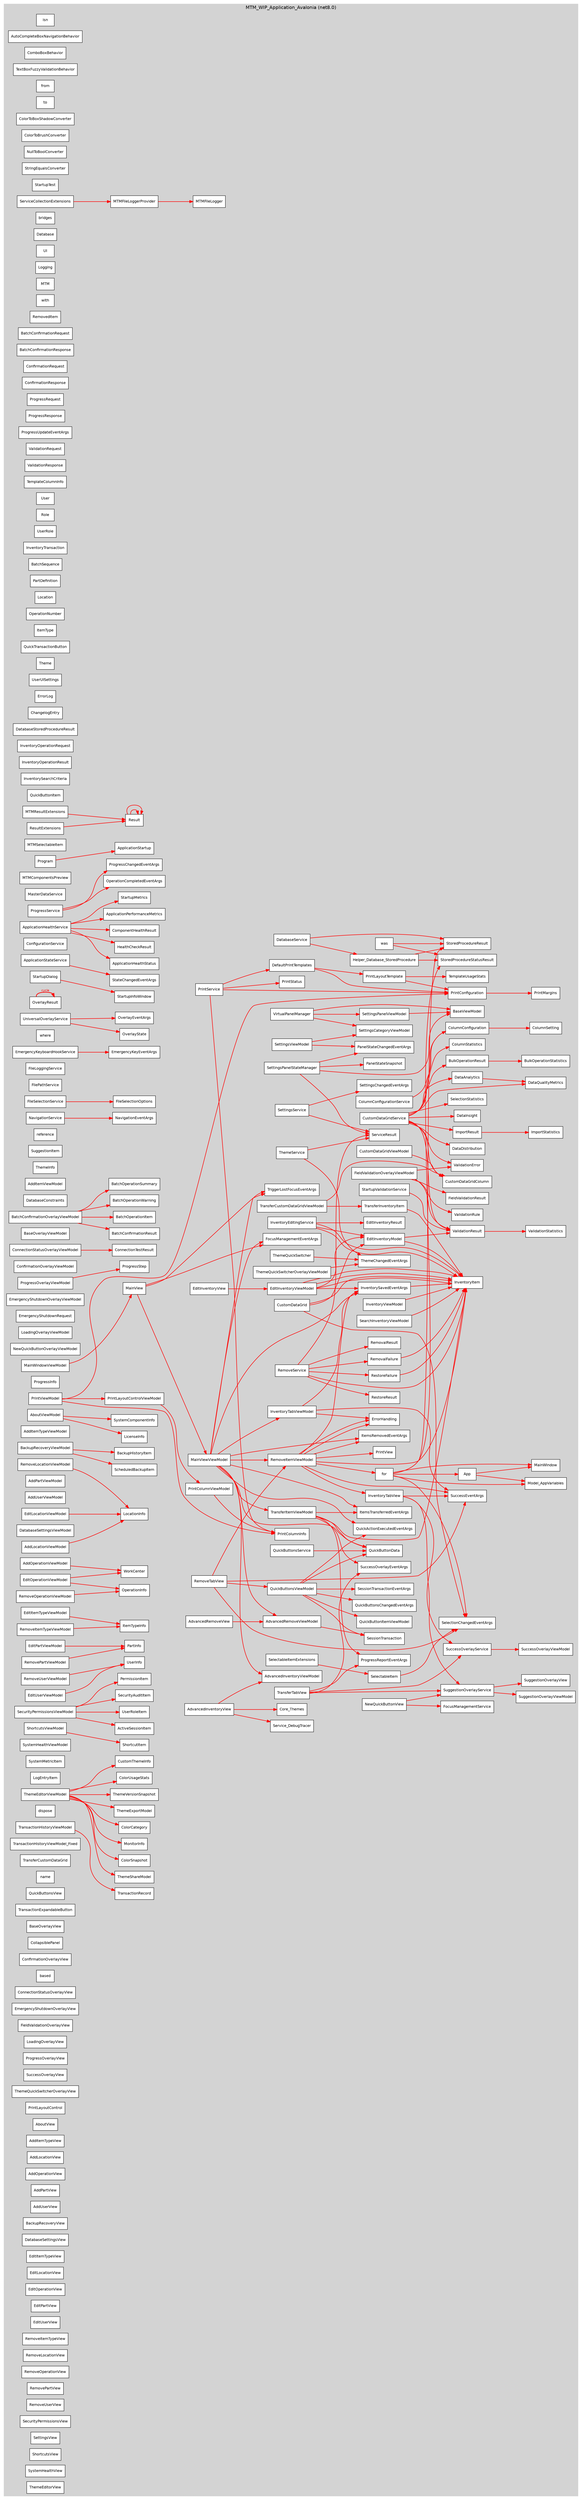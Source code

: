 digraph CSharpDependencies {
  graph [rankdir=LR, fontname="Helvetica", fontsize=14, splines=sprite, overlap=false, nodesep=0.2, ranksep=0.8];
  node [shape=box, style=filled, fillcolor=lightblue, fontname="Helvetica", fontsize=11];
  edge [fontname="Helvetica", fontsize=9];
  // Cycle highlighting
  edge [color="#FF0000", penwidth=2.0];


  subgraph "cluster_MTM_WIP_Application_Avalonia" {
    label="MTM_WIP_Application_Avalonia (net8.0)";
    style="filled";
    color="lightgray";

    "MTM_WIP_Application_Avalonia.for" [label="for", fillcolor=white, tooltip="MTM_WIP_Application_Avalonia.for"];
    "MTM_WIP_Application_Avalonia.App" [label="App", fillcolor=white, tooltip="MTM_WIP_Application_Avalonia.App"];
    "MTM_WIP_Application_Avalonia.isn" [label="isn", fillcolor=white, tooltip="MTM_WIP_Application_Avalonia.isn"];
    "MTM_WIP_Application_Avalonia.AutoCompleteBoxNavigationBehavior" [label="AutoCompleteBoxNavigationBehavior", fillcolor=white, tooltip="MTM_WIP_Application_Avalonia.Behaviors.AutoCompleteBoxNavigationBehavior"];
    "MTM_WIP_Application_Avalonia.ComboBoxBehavior" [label="ComboBoxBehavior", fillcolor=white, tooltip="MTM_WIP_Application_Avalonia.Behaviors.ComboBoxBehavior"];
    "MTM_WIP_Application_Avalonia.TextBoxFuzzyValidationBehavior" [label="TextBoxFuzzyValidationBehavior", fillcolor=white, tooltip="MTM_WIP_Application_Avalonia.Behaviors.TextBoxFuzzyValidationBehavior"];
    "MTM_WIP_Application_Avalonia.from" [label="from", fillcolor=white, tooltip="MTM_WIP_Application_Avalonia.Behaviors.from"];
    "MTM_WIP_Application_Avalonia.from" [label="from", fillcolor=white, tooltip="MTM_WIP_Application_Avalonia.Behaviors.from"];
    "MTM_WIP_Application_Avalonia.to" [label="to", fillcolor=white, tooltip="MTM_WIP_Application_Avalonia.Behaviors.to"];
    "MTM_WIP_Application_Avalonia.from" [label="from", fillcolor=white, tooltip="MTM_WIP_Application_Avalonia.Behaviors.from"];
    "MTM_WIP_Application_Avalonia.ColorToBoxShadowConverter" [label="ColorToBoxShadowConverter", fillcolor=white, tooltip="MTM_WIP_Application_Avalonia.Converters.ColorToBoxShadowConverter"];
    "MTM_WIP_Application_Avalonia.ColorToBrushConverter" [label="ColorToBrushConverter", fillcolor=white, tooltip="MTM_WIP_Application_Avalonia.Converters.ColorToBrushConverter"];
    "MTM_WIP_Application_Avalonia.NullToBoolConverter" [label="NullToBoolConverter", fillcolor=white, tooltip="MTM_WIP_Application_Avalonia.Converters.NullToBoolConverter"];
    "MTM_WIP_Application_Avalonia.StringEqualsConverter" [label="StringEqualsConverter", fillcolor=white, tooltip="MTM_WIP_Application_Avalonia.Converters.StringEqualsConverter"];
    "MTM_WIP_Application_Avalonia.ApplicationStartup" [label="ApplicationStartup", fillcolor=white, tooltip="MTM_WIP_Application_Avalonia.Core.Startup.ApplicationStartup"];
    "MTM_WIP_Application_Avalonia.StartupTest" [label="StartupTest", fillcolor=white, tooltip="MTM_WIP_Application_Avalonia.Core.Startup.StartupTest"];
    "MTM_WIP_Application_Avalonia.StartupValidationService" [label="StartupValidationService", fillcolor=white, tooltip="MTM_WIP_Application_Avalonia.Core.Startup.StartupValidationService"];
    "MTM_WIP_Application_Avalonia.ValidationResult" [label="ValidationResult", fillcolor=white, tooltip="MTM_WIP_Application_Avalonia.Core.Startup.ValidationResult"];
    "MTM_WIP_Application_Avalonia.ServiceCollectionExtensions" [label="ServiceCollectionExtensions", fillcolor=white, tooltip="MTM_WIP_Application_Avalonia.Extensions.ServiceCollectionExtensions"];
    "MTM_WIP_Application_Avalonia.MainWindow" [label="MainWindow", fillcolor=white, tooltip="MTM_WIP_Application_Avalonia.MainWindow"];
    "MTM_WIP_Application_Avalonia.EditInventoryModel" [label="EditInventoryModel", fillcolor=white, tooltip="MTM_WIP_Application_Avalonia.Models.Core.EditInventoryModel"];
    "MTM_WIP_Application_Avalonia.EditInventoryResult" [label="EditInventoryResult", fillcolor=white, tooltip="MTM_WIP_Application_Avalonia.Models.Core.EditInventoryResult"];
    "MTM_WIP_Application_Avalonia.bridges" [label="bridges", fillcolor=white, tooltip="MTM_WIP_Application_Avalonia.Models.Core.bridges"];
    "MTM_WIP_Application_Avalonia.Model_AppVariables" [label="Model_AppVariables", fillcolor=white, tooltip="MTM_WIP_Application_Avalonia.Models.Core.Model_AppVariables"];
    "MTM_WIP_Application_Avalonia.Database" [label="Database", fillcolor=white, tooltip="MTM_WIP_Application_Avalonia.Models.Core.Database"];
    "MTM_WIP_Application_Avalonia.UI" [label="UI", fillcolor=white, tooltip="MTM_WIP_Application_Avalonia.Models.Core.UI"];
    "MTM_WIP_Application_Avalonia.Logging" [label="Logging", fillcolor=white, tooltip="MTM_WIP_Application_Avalonia.Models.Core.Logging"];
    "MTM_WIP_Application_Avalonia.ErrorHandling" [label="ErrorHandling", fillcolor=white, tooltip="MTM_WIP_Application_Avalonia.Models.Core.ErrorHandling"];
    "MTM_WIP_Application_Avalonia.MTM" [label="MTM", fillcolor=white, tooltip="MTM_WIP_Application_Avalonia.Models.Core.MTM"];
    "MTM_WIP_Application_Avalonia.SessionTransaction" [label="SessionTransaction", fillcolor=white, tooltip="MTM_WIP_Application_Avalonia.Models.Core.SessionTransaction"];
    "MTM_WIP_Application_Avalonia.QuickActionExecutedEventArgs" [label="QuickActionExecutedEventArgs", fillcolor=white, tooltip="MTM_WIP_Application_Avalonia.Models.Events.QuickActionExecutedEventArgs"];
    "MTM_WIP_Application_Avalonia.with" [label="with", fillcolor=white, tooltip="MTM_WIP_Application_Avalonia.Models.Events.with"];
    "MTM_WIP_Application_Avalonia.TriggerLostFocusEventArgs" [label="TriggerLostFocusEventArgs", fillcolor=white, tooltip="MTM_WIP_Application_Avalonia.Models.Events.TriggerLostFocusEventArgs"];
    "MTM_WIP_Application_Avalonia.ItemsRemovedEventArgs" [label="ItemsRemovedEventArgs", fillcolor=white, tooltip="MTM_WIP_Application_Avalonia.Models.Events.ItemsRemovedEventArgs"];
    "MTM_WIP_Application_Avalonia.ItemsTransferredEventArgs" [label="ItemsTransferredEventArgs", fillcolor=white, tooltip="MTM_WIP_Application_Avalonia.Models.Events.ItemsTransferredEventArgs"];
    "MTM_WIP_Application_Avalonia.RemovedItem" [label="RemovedItem", fillcolor=white, tooltip="MTM_WIP_Application_Avalonia.Models.Events.RemovedItem"];
    "MTM_WIP_Application_Avalonia.SuccessEventArgs" [label="SuccessEventArgs", fillcolor=white, tooltip="MTM_WIP_Application_Avalonia.Models.Events.SuccessEventArgs"];
    "MTM_WIP_Application_Avalonia.FocusManagementEventArgs" [label="FocusManagementEventArgs", fillcolor=white, tooltip="MTM_WIP_Application_Avalonia.Models.Events.FocusManagementEventArgs"];
    "MTM_WIP_Application_Avalonia.InventorySavedEventArgs" [label="InventorySavedEventArgs", fillcolor=white, tooltip="MTM_WIP_Application_Avalonia.Models.Events.InventorySavedEventArgs"];
    "MTM_WIP_Application_Avalonia.with" [label="with", fillcolor=white, tooltip="MTM_WIP_Application_Avalonia.Models.Events.with"];
    "MTM_WIP_Application_Avalonia.with" [label="with", fillcolor=white, tooltip="MTM_WIP_Application_Avalonia.Models.Events.with"];
    "MTM_WIP_Application_Avalonia.InventoryItem" [label="InventoryItem", fillcolor=white, tooltip="MTM_WIP_Application_Avalonia.Models.Events.InventoryItem"];
    "MTM_WIP_Application_Avalonia.TransactionRecord" [label="TransactionRecord", fillcolor=white, tooltip="MTM_WIP_Application_Avalonia.Models.Events.TransactionRecord"];
    "MTM_WIP_Application_Avalonia.UserInfo" [label="UserInfo", fillcolor=white, tooltip="MTM_WIP_Application_Avalonia.Models.Events.UserInfo"];
    "MTM_WIP_Application_Avalonia.BatchConfirmationRequest" [label="BatchConfirmationRequest", fillcolor=white, tooltip="MTM_WIP_Application_Avalonia.Models.Overlay.BatchConfirmationRequest"];
    "MTM_WIP_Application_Avalonia.BatchConfirmationResponse" [label="BatchConfirmationResponse", fillcolor=white, tooltip="MTM_WIP_Application_Avalonia.Models.Overlay.BatchConfirmationResponse"];
    "MTM_WIP_Application_Avalonia.ConfirmationRequest" [label="ConfirmationRequest", fillcolor=white, tooltip="MTM_WIP_Application_Avalonia.Models.Overlay.ConfirmationRequest"];
    "MTM_WIP_Application_Avalonia.ConfirmationResponse" [label="ConfirmationResponse", fillcolor=white, tooltip="MTM_WIP_Application_Avalonia.Models.Overlay.ConfirmationResponse"];
    "MTM_WIP_Application_Avalonia.ProgressRequest" [label="ProgressRequest", fillcolor=white, tooltip="MTM_WIP_Application_Avalonia.Models.Overlay.ProgressRequest"];
    "MTM_WIP_Application_Avalonia.ProgressResponse" [label="ProgressResponse", fillcolor=white, tooltip="MTM_WIP_Application_Avalonia.Models.Overlay.ProgressResponse"];
    "MTM_WIP_Application_Avalonia.ProgressUpdateEventArgs" [label="ProgressUpdateEventArgs", fillcolor=white, tooltip="MTM_WIP_Application_Avalonia.Models.Overlay.ProgressUpdateEventArgs"];
    "MTM_WIP_Application_Avalonia.ValidationRequest" [label="ValidationRequest", fillcolor=white, tooltip="MTM_WIP_Application_Avalonia.Models.Overlay.ValidationRequest"];
    "MTM_WIP_Application_Avalonia.ValidationResponse" [label="ValidationResponse", fillcolor=white, tooltip="MTM_WIP_Application_Avalonia.Models.Overlay.ValidationResponse"];
    "MTM_WIP_Application_Avalonia.ValidationError" [label="ValidationError", fillcolor=white, tooltip="MTM_WIP_Application_Avalonia.Models.Overlay.ValidationError"];
    "MTM_WIP_Application_Avalonia.PrintConfiguration" [label="PrintConfiguration", fillcolor=white, tooltip="MTM_WIP_Application_Avalonia.Models.Print.PrintConfiguration"];
    "MTM_WIP_Application_Avalonia.PrintMargins" [label="PrintMargins", fillcolor=white, tooltip="MTM_WIP_Application_Avalonia.Models.Print.PrintMargins"];
    "MTM_WIP_Application_Avalonia.PrintColumnInfo" [label="PrintColumnInfo", fillcolor=white, tooltip="MTM_WIP_Application_Avalonia.Models.Print.PrintColumnInfo"];
    "MTM_WIP_Application_Avalonia.PrintStatus" [label="PrintStatus", fillcolor=white, tooltip="MTM_WIP_Application_Avalonia.Models.Print.PrintStatus"];
    "MTM_WIP_Application_Avalonia.PrintLayoutTemplate" [label="PrintLayoutTemplate", fillcolor=white, tooltip="MTM_WIP_Application_Avalonia.Models.Print.PrintLayoutTemplate"];
    "MTM_WIP_Application_Avalonia.TemplateColumnInfo" [label="TemplateColumnInfo", fillcolor=white, tooltip="MTM_WIP_Application_Avalonia.Models.Print.TemplateColumnInfo"];
    "MTM_WIP_Application_Avalonia.TemplateUsageStats" [label="TemplateUsageStats", fillcolor=white, tooltip="MTM_WIP_Application_Avalonia.Models.Print.TemplateUsageStats"];
    "MTM_WIP_Application_Avalonia.DefaultPrintTemplates" [label="DefaultPrintTemplates", fillcolor=white, tooltip="MTM_WIP_Application_Avalonia.Models.Print.DefaultPrintTemplates"];
    "MTM_WIP_Application_Avalonia.User" [label="User", fillcolor=white, tooltip="MTM_Shared_Logic.Models.User"];
    "MTM_WIP_Application_Avalonia.Role" [label="Role", fillcolor=white, tooltip="MTM_Shared_Logic.Models.Role"];
    "MTM_WIP_Application_Avalonia.UserRole" [label="UserRole", fillcolor=white, tooltip="MTM_Shared_Logic.Models.UserRole"];
    "MTM_WIP_Application_Avalonia.InventoryItem" [label="InventoryItem", fillcolor=white, tooltip="MTM_Shared_Logic.Models.InventoryItem"];
    "MTM_WIP_Application_Avalonia.InventoryTransaction" [label="InventoryTransaction", fillcolor=white, tooltip="MTM_Shared_Logic.Models.InventoryTransaction"];
    "MTM_WIP_Application_Avalonia.BatchSequence" [label="BatchSequence", fillcolor=white, tooltip="MTM_Shared_Logic.Models.BatchSequence"];
    "MTM_WIP_Application_Avalonia.PartDefinition" [label="PartDefinition", fillcolor=white, tooltip="MTM_Shared_Logic.Models.PartDefinition"];
    "MTM_WIP_Application_Avalonia.Location" [label="Location", fillcolor=white, tooltip="MTM_Shared_Logic.Models.Location"];
    "MTM_WIP_Application_Avalonia.OperationNumber" [label="OperationNumber", fillcolor=white, tooltip="MTM_Shared_Logic.Models.OperationNumber"];
    "MTM_WIP_Application_Avalonia.ItemType" [label="ItemType", fillcolor=white, tooltip="MTM_Shared_Logic.Models.ItemType"];
    "MTM_WIP_Application_Avalonia.QuickTransactionButton" [label="QuickTransactionButton", fillcolor=white, tooltip="MTM_Shared_Logic.Models.QuickTransactionButton"];
    "MTM_WIP_Application_Avalonia.Theme" [label="Theme", fillcolor=white, tooltip="MTM_Shared_Logic.Models.Theme"];
    "MTM_WIP_Application_Avalonia.UserUISettings" [label="UserUISettings", fillcolor=white, tooltip="MTM_Shared_Logic.Models.UserUISettings"];
    "MTM_WIP_Application_Avalonia.ErrorLog" [label="ErrorLog", fillcolor=white, tooltip="MTM_Shared_Logic.Models.ErrorLog"];
    "MTM_WIP_Application_Avalonia.ChangelogEntry" [label="ChangelogEntry", fillcolor=white, tooltip="MTM_Shared_Logic.Models.ChangelogEntry"];
    "MTM_WIP_Application_Avalonia.ValidationResult" [label="ValidationResult", fillcolor=white, tooltip="MTM_Shared_Logic.Models.ValidationResult"];
    "MTM_WIP_Application_Avalonia.DatabaseStoredProcedureResult" [label="DatabaseStoredProcedureResult", fillcolor=white, tooltip="MTM_Shared_Logic.Models.DatabaseStoredProcedureResult"];
    "MTM_WIP_Application_Avalonia.InventoryOperationRequest" [label="InventoryOperationRequest", fillcolor=white, tooltip="MTM_Shared_Logic.Models.InventoryOperationRequest"];
    "MTM_WIP_Application_Avalonia.InventoryOperationResult" [label="InventoryOperationResult", fillcolor=white, tooltip="MTM_Shared_Logic.Models.InventoryOperationResult"];
    "MTM_WIP_Application_Avalonia.InventorySearchCriteria" [label="InventorySearchCriteria", fillcolor=white, tooltip="MTM_Shared_Logic.Models.InventorySearchCriteria"];
    "MTM_WIP_Application_Avalonia.Result" [label="Result", fillcolor=white, tooltip="MTM_Shared_Logic.Models.Result"];
    "MTM_WIP_Application_Avalonia.Result" [label="Result", fillcolor=white, tooltip="MTM_Shared_Logic.Models.Result"];
    "MTM_WIP_Application_Avalonia.QuickButtonItem" [label="QuickButtonItem", fillcolor=white, tooltip="MTM_Shared_Logic.Models.QuickButtonItem"];
    "MTM_WIP_Application_Avalonia.Result" [label="Result", fillcolor=white, tooltip="MTM_WIP_Application_Avalonia.Models.Result"];
    "MTM_WIP_Application_Avalonia.Result" [label="Result", fillcolor=white, tooltip="MTM_WIP_Application_Avalonia.Models.Result"];
    "MTM_WIP_Application_Avalonia.ResultExtensions" [label="ResultExtensions", fillcolor=white, tooltip="MTM_WIP_Application_Avalonia.Models.ResultExtensions"];
    "MTM_WIP_Application_Avalonia.MTMResultExtensions" [label="MTMResultExtensions", fillcolor=white, tooltip="MTM_WIP_Application_Avalonia.Models.MTMResultExtensions"];
    "MTM_WIP_Application_Avalonia.ColumnConfiguration" [label="ColumnConfiguration", fillcolor=white, tooltip="MTM_WIP_Application_Avalonia.Models.UI.ColumnConfiguration"];
    "MTM_WIP_Application_Avalonia.ColumnSetting" [label="ColumnSetting", fillcolor=white, tooltip="MTM_WIP_Application_Avalonia.Models.UI.ColumnSetting"];
    "MTM_WIP_Application_Avalonia.CustomDataGridColumn" [label="CustomDataGridColumn", fillcolor=white, tooltip="MTM_WIP_Application_Avalonia.Models.CustomDataGrid.UI.CustomDataGridColumn"];
    "MTM_WIP_Application_Avalonia.for" [label="for", fillcolor=white, tooltip="MTM_WIP_Application_Avalonia.Models.CustomDataGrid.UI.for"];
    "MTM_WIP_Application_Avalonia.SelectableItem" [label="SelectableItem", fillcolor=white, tooltip="MTM_WIP_Application_Avalonia.Models.CustomDataGrid.UI.SelectableItem"];
    "MTM_WIP_Application_Avalonia.SelectableItem" [label="SelectableItem", fillcolor=white, tooltip="MTM_WIP_Application_Avalonia.Models.CustomDataGrid.UI.SelectableItem"];
    "MTM_WIP_Application_Avalonia.SelectableItemExtensions" [label="SelectableItemExtensions", fillcolor=white, tooltip="MTM_WIP_Application_Avalonia.Models.CustomDataGrid.UI.SelectableItemExtensions"];
    "MTM_WIP_Application_Avalonia.MTMSelectableItem" [label="MTMSelectableItem", fillcolor=white, tooltip="MTM_WIP_Application_Avalonia.Models.CustomDataGrid.UI.MTMSelectableItem"];
    "MTM_WIP_Application_Avalonia.SelectionChangedEventArgs" [label="SelectionChangedEventArgs", fillcolor=white, tooltip="MTM_WIP_Application_Avalonia.Models.CustomDataGrid.UI.SelectionChangedEventArgs"];
    "MTM_WIP_Application_Avalonia.TransferInventoryItem" [label="TransferInventoryItem", fillcolor=white, tooltip="MTM_WIP_Application_Avalonia.Models.CustomDataGrid.UI.TransferInventoryItem"];
    "MTM_WIP_Application_Avalonia.Program" [label="Program", fillcolor=white, tooltip="MTM_WIP_Application_Avalonia.Program"];
    "MTM_WIP_Application_Avalonia.MTMComponentsPreview" [label="MTMComponentsPreview", fillcolor=white, tooltip="MTM_WIP_Application_Avalonia.Resources.Themes.MTMComponentsPreview"];
    "MTM_WIP_Application_Avalonia.InventoryEditingService" [label="InventoryEditingService", fillcolor=white, tooltip="MTM_WIP_Application_Avalonia.Services.Business.InventoryEditingService"];
    "MTM_WIP_Application_Avalonia.MasterDataService" [label="MasterDataService", fillcolor=white, tooltip="MTM_WIP_Application_Avalonia.Services.Business.MasterDataService"];
    "MTM_WIP_Application_Avalonia.ProgressService" [label="ProgressService", fillcolor=white, tooltip="MTM_WIP_Application_Avalonia.Services.Business.ProgressService"];
    "MTM_WIP_Application_Avalonia.QuickButtonsService" [label="QuickButtonsService", fillcolor=white, tooltip="MTM_WIP_Application_Avalonia.Services.Business.QuickButtonsService"];
    "MTM_WIP_Application_Avalonia.QuickButtonData" [label="QuickButtonData", fillcolor=white, tooltip="MTM_WIP_Application_Avalonia.Services.Business.QuickButtonData"];
    "MTM_WIP_Application_Avalonia.QuickButtonsChangedEventArgs" [label="QuickButtonsChangedEventArgs", fillcolor=white, tooltip="MTM_WIP_Application_Avalonia.Services.Business.QuickButtonsChangedEventArgs"];
    "MTM_WIP_Application_Avalonia.SessionTransactionEventArgs" [label="SessionTransactionEventArgs", fillcolor=white, tooltip="MTM_WIP_Application_Avalonia.Services.Business.SessionTransactionEventArgs"];
    "MTM_WIP_Application_Avalonia.ProgressChangedEventArgs" [label="ProgressChangedEventArgs", fillcolor=white, tooltip="MTM_WIP_Application_Avalonia.Services.Business.ProgressChangedEventArgs"];
    "MTM_WIP_Application_Avalonia.OperationCompletedEventArgs" [label="OperationCompletedEventArgs", fillcolor=white, tooltip="MTM_WIP_Application_Avalonia.Services.Business.OperationCompletedEventArgs"];
    "MTM_WIP_Application_Avalonia.RemoveService" [label="RemoveService", fillcolor=white, tooltip="MTM_WIP_Application_Avalonia.Services.Business.RemoveService"];
    "MTM_WIP_Application_Avalonia.RemovalResult" [label="RemovalResult", fillcolor=white, tooltip="MTM_WIP_Application_Avalonia.Services.Business.RemovalResult"];
    "MTM_WIP_Application_Avalonia.RemovalFailure" [label="RemovalFailure", fillcolor=white, tooltip="MTM_WIP_Application_Avalonia.Services.Business.RemovalFailure"];
    "MTM_WIP_Application_Avalonia.RestoreResult" [label="RestoreResult", fillcolor=white, tooltip="MTM_WIP_Application_Avalonia.Services.Business.RestoreResult"];
    "MTM_WIP_Application_Avalonia.RestoreFailure" [label="RestoreFailure", fillcolor=white, tooltip="MTM_WIP_Application_Avalonia.Services.Business.RestoreFailure"];
    "MTM_WIP_Application_Avalonia.ApplicationHealthService" [label="ApplicationHealthService", fillcolor=white, tooltip="MTM_WIP_Application_Avalonia.Services.Core.ApplicationHealthService"];
    "MTM_WIP_Application_Avalonia.ApplicationHealthStatus" [label="ApplicationHealthStatus", fillcolor=white, tooltip="MTM_WIP_Application_Avalonia.Services.Core.ApplicationHealthStatus"];
    "MTM_WIP_Application_Avalonia.HealthCheckResult" [label="HealthCheckResult", fillcolor=white, tooltip="MTM_WIP_Application_Avalonia.Services.Core.HealthCheckResult"];
    "MTM_WIP_Application_Avalonia.ComponentHealthResult" [label="ComponentHealthResult", fillcolor=white, tooltip="MTM_WIP_Application_Avalonia.Services.Core.ComponentHealthResult"];
    "MTM_WIP_Application_Avalonia.ApplicationPerformanceMetrics" [label="ApplicationPerformanceMetrics", fillcolor=white, tooltip="MTM_WIP_Application_Avalonia.Services.Core.ApplicationPerformanceMetrics"];
    "MTM_WIP_Application_Avalonia.StartupMetrics" [label="StartupMetrics", fillcolor=white, tooltip="MTM_WIP_Application_Avalonia.Services.Core.StartupMetrics"];
    "MTM_WIP_Application_Avalonia.ConfigurationService" [label="ConfigurationService", fillcolor=white, tooltip="MTM_WIP_Application_Avalonia.Services.Core.ConfigurationService"];
    "MTM_WIP_Application_Avalonia.ApplicationStateService" [label="ApplicationStateService", fillcolor=white, tooltip="MTM_WIP_Application_Avalonia.Services.Core.ApplicationStateService"];
    "MTM_WIP_Application_Avalonia.StateChangedEventArgs" [label="StateChangedEventArgs", fillcolor=white, tooltip="MTM_WIP_Application_Avalonia.Services.Core.StateChangedEventArgs"];
    "MTM_WIP_Application_Avalonia.DatabaseService" [label="DatabaseService", fillcolor=white, tooltip="MTM_WIP_Application_Avalonia.Services.Core.DatabaseService"];
    "MTM_WIP_Application_Avalonia.for" [label="for", fillcolor=white, tooltip="MTM_WIP_Application_Avalonia.Services.Core.for"];
    "MTM_WIP_Application_Avalonia.StoredProcedureResult" [label="StoredProcedureResult", fillcolor=white, tooltip="MTM_WIP_Application_Avalonia.Services.Core.StoredProcedureResult"];
    "MTM_WIP_Application_Avalonia.ErrorHandling" [label="ErrorHandling", fillcolor=white, tooltip="MTM_WIP_Application_Avalonia.Services.Core.ErrorHandling"];
    "MTM_WIP_Application_Avalonia.for" [label="for", fillcolor=white, tooltip="MTM_WIP_Application_Avalonia.Services.Core.for"];
    "MTM_WIP_Application_Avalonia.was" [label="was", fillcolor=white, tooltip="MTM_WIP_Application_Avalonia.Services.Core.was"];
    "MTM_WIP_Application_Avalonia.Helper_Database_StoredProcedure" [label="Helper_Database_StoredProcedure", fillcolor=white, tooltip="MTM_WIP_Application_Avalonia.Services.Core.Helper_Database_StoredProcedure"];
    "MTM_WIP_Application_Avalonia.StoredProcedureResult" [label="StoredProcedureResult", fillcolor=white, tooltip="MTM_WIP_Application_Avalonia.Services.Core.StoredProcedureResult"];
    "MTM_WIP_Application_Avalonia.StoredProcedureStatusResult" [label="StoredProcedureStatusResult", fillcolor=white, tooltip="MTM_WIP_Application_Avalonia.Services.Core.StoredProcedureStatusResult"];
    "MTM_WIP_Application_Avalonia.SettingsChangedEventArgs" [label="SettingsChangedEventArgs", fillcolor=white, tooltip="MTM_WIP_Application_Avalonia.Services.Feature.SettingsChangedEventArgs"];
    "MTM_WIP_Application_Avalonia.SettingsService" [label="SettingsService", fillcolor=white, tooltip="MTM_WIP_Application_Avalonia.Services.Feature.SettingsService"];
    "MTM_WIP_Application_Avalonia.StartupDialog" [label="StartupDialog", fillcolor=white, tooltip="MTM_WIP_Application_Avalonia.Services.Feature.StartupDialog"];
    "MTM_WIP_Application_Avalonia.StartupInfoWindow" [label="StartupInfoWindow", fillcolor=white, tooltip="MTM_WIP_Application_Avalonia.Services.Feature.StartupInfoWindow"];
    "MTM_WIP_Application_Avalonia.OverlayResult" [label="OverlayResult", fillcolor=white, tooltip="MTM_WIP_Application_Avalonia.Services.Feature.OverlayResult"];
    "MTM_WIP_Application_Avalonia.OverlayEventArgs" [label="OverlayEventArgs", fillcolor=white, tooltip="MTM_WIP_Application_Avalonia.Services.Feature.OverlayEventArgs"];
    "MTM_WIP_Application_Avalonia.UniversalOverlayService" [label="UniversalOverlayService", fillcolor=white, tooltip="MTM_WIP_Application_Avalonia.Services.Feature.UniversalOverlayService"];
    "MTM_WIP_Application_Avalonia.where" [label="where", fillcolor=white, tooltip="MTM_WIP_Application_Avalonia.Services.Feature.where"];
    "MTM_WIP_Application_Avalonia.OverlayState" [label="OverlayState", fillcolor=white, tooltip="MTM_WIP_Application_Avalonia.Services.Feature.OverlayState"];
    "MTM_WIP_Application_Avalonia.EmergencyKeyEventArgs" [label="EmergencyKeyEventArgs", fillcolor=white, tooltip="MTM_WIP_Application_Avalonia.Services.Infrastructure.EmergencyKeyEventArgs"];
    "MTM_WIP_Application_Avalonia.EmergencyKeyboardHookService" [label="EmergencyKeyboardHookService", fillcolor=white, tooltip="MTM_WIP_Application_Avalonia.Services.Infrastructure.EmergencyKeyboardHookService"];
    "MTM_WIP_Application_Avalonia.FileLoggingService" [label="FileLoggingService", fillcolor=white, tooltip="MTM_WIP_Application_Avalonia.Services.Infrastructure.FileLoggingService"];
    "MTM_WIP_Application_Avalonia.FilePathService" [label="FilePathService", fillcolor=white, tooltip="MTM_WIP_Application_Avalonia.Services.Infrastructure.FilePathService"];
    "MTM_WIP_Application_Avalonia.FileSelectionOptions" [label="FileSelectionOptions", fillcolor=white, tooltip="MTM_WIP_Application_Avalonia.Services.Infrastructure.FileSelectionOptions"];
    "MTM_WIP_Application_Avalonia.FileSelectionService" [label="FileSelectionService", fillcolor=white, tooltip="MTM_WIP_Application_Avalonia.Services.Infrastructure.FileSelectionService"];
    "MTM_WIP_Application_Avalonia.MTMFileLoggerProvider" [label="MTMFileLoggerProvider", fillcolor=white, tooltip="MTM_WIP_Application_Avalonia.Services.Infrastructure.MTMFileLoggerProvider"];
    "MTM_WIP_Application_Avalonia.MTMFileLogger" [label="MTMFileLogger", fillcolor=white, tooltip="MTM_WIP_Application_Avalonia.Services.Infrastructure.MTMFileLogger"];
    "MTM_WIP_Application_Avalonia.NavigationService" [label="NavigationService", fillcolor=white, tooltip="MTM_WIP_Application_Avalonia.Services.Infrastructure.NavigationService"];
    "MTM_WIP_Application_Avalonia.NavigationEventArgs" [label="NavigationEventArgs", fillcolor=white, tooltip="MTM_WIP_Application_Avalonia.Services.Infrastructure.NavigationEventArgs"];
    "MTM_WIP_Application_Avalonia.PrintService" [label="PrintService", fillcolor=white, tooltip="MTM_WIP_Application_Avalonia.Services.Infrastructure.PrintService"];
    "MTM_WIP_Application_Avalonia.ColumnConfigurationService" [label="ColumnConfigurationService", fillcolor=white, tooltip="MTM_WIP_Application_Avalonia.Services.UI.ColumnConfigurationService"];
    "MTM_WIP_Application_Avalonia.CustomDataGridService" [label="CustomDataGridService", fillcolor=white, tooltip="MTM_WIP_Application_Avalonia.Services.UI.CustomDataGridService"];
    "MTM_WIP_Application_Avalonia.SelectionStatistics" [label="SelectionStatistics", fillcolor=white, tooltip="MTM_WIP_Application_Avalonia.Services.UI.SelectionStatistics"];
    "MTM_WIP_Application_Avalonia.ValidationResult" [label="ValidationResult", fillcolor=white, tooltip="MTM_WIP_Application_Avalonia.Services.UI.ValidationResult"];
    "MTM_WIP_Application_Avalonia.ImportResult" [label="ImportResult", fillcolor=white, tooltip="MTM_WIP_Application_Avalonia.Services.UI.ImportResult"];
    "MTM_WIP_Application_Avalonia.ImportStatistics" [label="ImportStatistics", fillcolor=white, tooltip="MTM_WIP_Application_Avalonia.Services.UI.ImportStatistics"];
    "MTM_WIP_Application_Avalonia.BulkOperationResult" [label="BulkOperationResult", fillcolor=white, tooltip="MTM_WIP_Application_Avalonia.Services.UI.BulkOperationResult"];
    "MTM_WIP_Application_Avalonia.BulkOperationStatistics" [label="BulkOperationStatistics", fillcolor=white, tooltip="MTM_WIP_Application_Avalonia.Services.UI.BulkOperationStatistics"];
    "MTM_WIP_Application_Avalonia.ValidationResult" [label="ValidationResult", fillcolor=white, tooltip="MTM_WIP_Application_Avalonia.Services.UI.ValidationResult"];
    "MTM_WIP_Application_Avalonia.ValidationError" [label="ValidationError", fillcolor=white, tooltip="MTM_WIP_Application_Avalonia.Services.UI.ValidationError"];
    "MTM_WIP_Application_Avalonia.ValidationStatistics" [label="ValidationStatistics", fillcolor=white, tooltip="MTM_WIP_Application_Avalonia.Services.UI.ValidationStatistics"];
    "MTM_WIP_Application_Avalonia.DataAnalytics" [label="DataAnalytics", fillcolor=white, tooltip="MTM_WIP_Application_Avalonia.Services.UI.DataAnalytics"];
    "MTM_WIP_Application_Avalonia.ColumnStatistics" [label="ColumnStatistics", fillcolor=white, tooltip="MTM_WIP_Application_Avalonia.Services.UI.ColumnStatistics"];
    "MTM_WIP_Application_Avalonia.DataDistribution" [label="DataDistribution", fillcolor=white, tooltip="MTM_WIP_Application_Avalonia.Services.UI.DataDistribution"];
    "MTM_WIP_Application_Avalonia.DataQualityMetrics" [label="DataQualityMetrics", fillcolor=white, tooltip="MTM_WIP_Application_Avalonia.Services.UI.DataQualityMetrics"];
    "MTM_WIP_Application_Avalonia.DataInsight" [label="DataInsight", fillcolor=white, tooltip="MTM_WIP_Application_Avalonia.Services.UI.DataInsight"];
    "MTM_WIP_Application_Avalonia.FocusManagementService" [label="FocusManagementService", fillcolor=white, tooltip="MTM_WIP_Application_Avalonia.Services.UI.FocusManagementService"];
    "MTM_WIP_Application_Avalonia.SettingsPanelStateManager" [label="SettingsPanelStateManager", fillcolor=white, tooltip="MTM_WIP_Application_Avalonia.Services.UI.SettingsPanelStateManager"];
    "MTM_WIP_Application_Avalonia.PanelStateSnapshot" [label="PanelStateSnapshot", fillcolor=white, tooltip="MTM_WIP_Application_Avalonia.Services.UI.PanelStateSnapshot"];
    "MTM_WIP_Application_Avalonia.PanelStateChangedEventArgs" [label="PanelStateChangedEventArgs", fillcolor=white, tooltip="MTM_WIP_Application_Avalonia.Services.UI.PanelStateChangedEventArgs"];
    "MTM_WIP_Application_Avalonia.SuccessOverlayService" [label="SuccessOverlayService", fillcolor=white, tooltip="MTM_WIP_Application_Avalonia.Services.UI.SuccessOverlayService"];
    "MTM_WIP_Application_Avalonia.SuggestionOverlayService" [label="SuggestionOverlayService", fillcolor=white, tooltip="MTM_WIP_Application_Avalonia.Services.UI.SuggestionOverlayService"];
    "MTM_WIP_Application_Avalonia.reference" [label="reference", fillcolor=white, tooltip="MTM_WIP_Application_Avalonia.Services.UI.reference"];
    "MTM_WIP_Application_Avalonia.SuggestionItem" [label="SuggestionItem", fillcolor=white, tooltip="MTM_WIP_Application_Avalonia.Services.UI.SuggestionItem"];
    "MTM_WIP_Application_Avalonia.ThemeInfo" [label="ThemeInfo", fillcolor=white, tooltip="MTM_WIP_Application_Avalonia.Services.UI.ThemeInfo"];
    "MTM_WIP_Application_Avalonia.ServiceResult" [label="ServiceResult", fillcolor=white, tooltip="MTM_WIP_Application_Avalonia.Services.UI.ServiceResult"];
    "MTM_WIP_Application_Avalonia.for" [label="for", fillcolor=white, tooltip="MTM_WIP_Application_Avalonia.Services.UI.for"];
    "MTM_WIP_Application_Avalonia.ServiceResult" [label="ServiceResult", fillcolor=white, tooltip="MTM_WIP_Application_Avalonia.Services.UI.ServiceResult"];
    "MTM_WIP_Application_Avalonia.ThemeService" [label="ThemeService", fillcolor=white, tooltip="MTM_WIP_Application_Avalonia.Services.UI.ThemeService"];
    "MTM_WIP_Application_Avalonia.ThemeChangedEventArgs" [label="ThemeChangedEventArgs", fillcolor=white, tooltip="MTM_WIP_Application_Avalonia.Services.UI.ThemeChangedEventArgs"];
    "MTM_WIP_Application_Avalonia.VirtualPanelManager" [label="VirtualPanelManager", fillcolor=white, tooltip="MTM_WIP_Application_Avalonia.Services.UI.VirtualPanelManager"];
    "MTM_WIP_Application_Avalonia.AddItemViewModel" [label="AddItemViewModel", fillcolor=white, tooltip="MTM_WIP_Application_Avalonia.ViewModels.AddItemViewModel"];
    "MTM_WIP_Application_Avalonia.AdvancedInventoryViewModel" [label="AdvancedInventoryViewModel", fillcolor=white, tooltip="MTM_WIP_Application_Avalonia.ViewModels.MainForm.AdvancedInventoryViewModel"];
    "MTM_WIP_Application_Avalonia.isn" [label="isn", fillcolor=white, tooltip="MTM_WIP_Application_Avalonia.ViewModels.MainForm.isn"];
    "MTM_WIP_Application_Avalonia.AdvancedRemoveViewModel" [label="AdvancedRemoveViewModel", fillcolor=white, tooltip="MTM_WIP_Application_Avalonia.ViewModels.MainForm.AdvancedRemoveViewModel"];
    "MTM_WIP_Application_Avalonia.InventoryTabViewModel" [label="InventoryTabViewModel", fillcolor=white, tooltip="MTM_WIP_Application_Avalonia.ViewModels.MainForm.InventoryTabViewModel"];
    "MTM_WIP_Application_Avalonia.DatabaseConstraints" [label="DatabaseConstraints", fillcolor=white, tooltip="MTM_WIP_Application_Avalonia.ViewModels.MainForm.DatabaseConstraints"];
    "MTM_WIP_Application_Avalonia.InventoryViewModel" [label="InventoryViewModel", fillcolor=white, tooltip="MTM_WIP_Application_Avalonia.ViewModels.InventoryViewModel"];
    "MTM_WIP_Application_Avalonia.MainViewViewModel" [label="MainViewViewModel", fillcolor=white, tooltip="MTM_WIP_Application_Avalonia.ViewModels.MainForm.MainViewViewModel"];
    "MTM_WIP_Application_Avalonia.MainWindowViewModel" [label="MainWindowViewModel", fillcolor=white, tooltip="MTM_WIP_Application_Avalonia.ViewModels.MainWindowViewModel"];
    "MTM_WIP_Application_Avalonia.QuickButtonsViewModel" [label="QuickButtonsViewModel", fillcolor=white, tooltip="MTM_WIP_Application_Avalonia.ViewModels.QuickButtonsViewModel"];
    "MTM_WIP_Application_Avalonia.QuickButtonItemViewModel" [label="QuickButtonItemViewModel", fillcolor=white, tooltip="MTM_WIP_Application_Avalonia.ViewModels.QuickButtonItemViewModel"];
    "MTM_WIP_Application_Avalonia.RemoveItemViewModel" [label="RemoveItemViewModel", fillcolor=white, tooltip="MTM_WIP_Application_Avalonia.ViewModels.MainForm.RemoveItemViewModel"];
    "MTM_WIP_Application_Avalonia.SearchInventoryViewModel" [label="SearchInventoryViewModel", fillcolor=white, tooltip="MTM_WIP_Application_Avalonia.ViewModels.MainForm.SearchInventoryViewModel"];
    "MTM_WIP_Application_Avalonia.TransferItemViewModel" [label="TransferItemViewModel", fillcolor=white, tooltip="MTM_WIP_Application_Avalonia.ViewModels.MainForm.TransferItemViewModel"];
    "MTM_WIP_Application_Avalonia.ItemsTransferredEventArgs" [label="ItemsTransferredEventArgs", fillcolor=white, tooltip="MTM_WIP_Application_Avalonia.ViewModels.MainForm.ItemsTransferredEventArgs"];
    "MTM_WIP_Application_Avalonia.SuccessOverlayEventArgs" [label="SuccessOverlayEventArgs", fillcolor=white, tooltip="MTM_WIP_Application_Avalonia.ViewModels.MainForm.SuccessOverlayEventArgs"];
    "MTM_WIP_Application_Avalonia.ProgressReportEventArgs" [label="ProgressReportEventArgs", fillcolor=white, tooltip="MTM_WIP_Application_Avalonia.ViewModels.MainForm.ProgressReportEventArgs"];
    "MTM_WIP_Application_Avalonia.for" [label="for", fillcolor=white, tooltip="MTM_WIP_Application_Avalonia.ViewModels.Overlay.for"];
    "MTM_WIP_Application_Avalonia.BaseOverlayViewModel" [label="BaseOverlayViewModel", fillcolor=white, tooltip="MTM_WIP_Application_Avalonia.ViewModels.Overlay.BaseOverlayViewModel"];
    "MTM_WIP_Application_Avalonia.BatchConfirmationOverlayViewModel" [label="BatchConfirmationOverlayViewModel", fillcolor=white, tooltip="MTM_WIP_Application_Avalonia.ViewModels.Overlay.BatchConfirmationOverlayViewModel"];
    "MTM_WIP_Application_Avalonia.BatchOperationItem" [label="BatchOperationItem", fillcolor=white, tooltip="MTM_WIP_Application_Avalonia.ViewModels.Overlay.BatchOperationItem"];
    "MTM_WIP_Application_Avalonia.BatchOperationWarning" [label="BatchOperationWarning", fillcolor=white, tooltip="MTM_WIP_Application_Avalonia.ViewModels.Overlay.BatchOperationWarning"];
    "MTM_WIP_Application_Avalonia.BatchOperationSummary" [label="BatchOperationSummary", fillcolor=white, tooltip="MTM_WIP_Application_Avalonia.ViewModels.Overlay.BatchOperationSummary"];
    "MTM_WIP_Application_Avalonia.BatchConfirmationResult" [label="BatchConfirmationResult", fillcolor=white, tooltip="MTM_WIP_Application_Avalonia.ViewModels.Overlay.BatchConfirmationResult"];
    "MTM_WIP_Application_Avalonia.ConfirmationOverlayViewModel" [label="ConfirmationOverlayViewModel", fillcolor=white, tooltip="MTM_WIP_Application_Avalonia.ViewModels.Overlay.ConfirmationOverlayViewModel"];
    "MTM_WIP_Application_Avalonia.ConnectionStatusOverlayViewModel" [label="ConnectionStatusOverlayViewModel", fillcolor=white, tooltip="MTM_WIP_Application_Avalonia.ViewModels.Overlay.ConnectionStatusOverlayViewModel"];
    "MTM_WIP_Application_Avalonia.ConnectionTestResult" [label="ConnectionTestResult", fillcolor=white, tooltip="MTM_WIP_Application_Avalonia.ViewModels.Overlay.ConnectionTestResult"];
    "MTM_WIP_Application_Avalonia.EditInventoryViewModel" [label="EditInventoryViewModel", fillcolor=white, tooltip="MTM_WIP_Application_Avalonia.ViewModels.Overlay.EditInventoryViewModel"];
    "MTM_WIP_Application_Avalonia.EmergencyShutdownOverlayViewModel" [label="EmergencyShutdownOverlayViewModel", fillcolor=white, tooltip="MTM_WIP_Application_Avalonia.ViewModels.Overlay.EmergencyShutdownOverlayViewModel"];
    "MTM_WIP_Application_Avalonia.EmergencyShutdownRequest" [label="EmergencyShutdownRequest", fillcolor=white, tooltip="MTM_WIP_Application_Avalonia.ViewModels.Overlay.EmergencyShutdownRequest"];
    "MTM_WIP_Application_Avalonia.FieldValidationOverlayViewModel" [label="FieldValidationOverlayViewModel", fillcolor=white, tooltip="MTM_WIP_Application_Avalonia.ViewModels.Overlay.FieldValidationOverlayViewModel"];
    "MTM_WIP_Application_Avalonia.ValidationRule" [label="ValidationRule", fillcolor=white, tooltip="MTM_WIP_Application_Avalonia.ViewModels.Overlay.ValidationRule"];
    "MTM_WIP_Application_Avalonia.ValidationError" [label="ValidationError", fillcolor=white, tooltip="MTM_WIP_Application_Avalonia.ViewModels.Overlay.ValidationError"];
    "MTM_WIP_Application_Avalonia.ValidationResult" [label="ValidationResult", fillcolor=white, tooltip="MTM_WIP_Application_Avalonia.ViewModels.Overlay.ValidationResult"];
    "MTM_WIP_Application_Avalonia.FieldValidationResult" [label="FieldValidationResult", fillcolor=white, tooltip="MTM_WIP_Application_Avalonia.ViewModels.Overlay.FieldValidationResult"];
    "MTM_WIP_Application_Avalonia.LoadingOverlayViewModel" [label="LoadingOverlayViewModel", fillcolor=white, tooltip="MTM_WIP_Application_Avalonia.ViewModels.Overlay.LoadingOverlayViewModel"];
    "MTM_WIP_Application_Avalonia.NewQuickButtonOverlayViewModel" [label="NewQuickButtonOverlayViewModel", fillcolor=white, tooltip="MTM_WIP_Application_Avalonia.ViewModels.Overlay.NewQuickButtonOverlayViewModel"];
    "MTM_WIP_Application_Avalonia.ProgressOverlayViewModel" [label="ProgressOverlayViewModel", fillcolor=white, tooltip="MTM_WIP_Application_Avalonia.ViewModels.Overlay.ProgressOverlayViewModel"];
    "MTM_WIP_Application_Avalonia.ProgressStep" [label="ProgressStep", fillcolor=white, tooltip="MTM_WIP_Application_Avalonia.ViewModels.Overlay.ProgressStep"];
    "MTM_WIP_Application_Avalonia.ProgressInfo" [label="ProgressInfo", fillcolor=white, tooltip="MTM_WIP_Application_Avalonia.ViewModels.Overlay.ProgressInfo"];
    "MTM_WIP_Application_Avalonia.SuccessOverlayViewModel" [label="SuccessOverlayViewModel", fillcolor=white, tooltip="MTM_WIP_Application_Avalonia.ViewModels.Overlay.SuccessOverlayViewModel"];
    "MTM_WIP_Application_Avalonia.SuggestionOverlayViewModel" [label="SuggestionOverlayViewModel", fillcolor=white, tooltip="MTM_WIP_Application_Avalonia.ViewModels.Overlay.SuggestionOverlayViewModel"];
    "MTM_WIP_Application_Avalonia.with" [label="with", fillcolor=white, tooltip="MTM_WIP_Application_Avalonia.ViewModels.Overlay.with"];
    "MTM_WIP_Application_Avalonia.ThemeQuickSwitcherOverlayViewModel" [label="ThemeQuickSwitcherOverlayViewModel", fillcolor=white, tooltip="MTM_WIP_Application_Avalonia.ViewModels.Overlay.ThemeQuickSwitcherOverlayViewModel"];
    "MTM_WIP_Application_Avalonia.PrintLayoutControlViewModel" [label="PrintLayoutControlViewModel", fillcolor=white, tooltip="MTM_WIP_Application_Avalonia.ViewModels.PrintLayoutControlViewModel"];
    "MTM_WIP_Application_Avalonia.PrintColumnViewModel" [label="PrintColumnViewModel", fillcolor=white, tooltip="MTM_WIP_Application_Avalonia.ViewModels.PrintColumnViewModel"];
    "MTM_WIP_Application_Avalonia.PrintViewModel" [label="PrintViewModel", fillcolor=white, tooltip="MTM_WIP_Application_Avalonia.ViewModels.PrintViewModel"];
    "MTM_WIP_Application_Avalonia.AboutViewModel" [label="AboutViewModel", fillcolor=white, tooltip="MTM_WIP_Application_Avalonia.ViewModels.SettingsForm.AboutViewModel"];
    "MTM_WIP_Application_Avalonia.SystemComponentInfo" [label="SystemComponentInfo", fillcolor=white, tooltip="MTM_WIP_Application_Avalonia.ViewModels.SettingsForm.SystemComponentInfo"];
    "MTM_WIP_Application_Avalonia.LicenseInfo" [label="LicenseInfo", fillcolor=white, tooltip="MTM_WIP_Application_Avalonia.ViewModels.SettingsForm.LicenseInfo"];
    "MTM_WIP_Application_Avalonia.AddItemTypeViewModel" [label="AddItemTypeViewModel", fillcolor=white, tooltip="MTM_WIP_Application_Avalonia.ViewModels.SettingsForm.AddItemTypeViewModel"];
    "MTM_WIP_Application_Avalonia.AddLocationViewModel" [label="AddLocationViewModel", fillcolor=white, tooltip="MTM_WIP_Application_Avalonia.ViewModels.SettingsForm.AddLocationViewModel"];
    "MTM_WIP_Application_Avalonia.LocationInfo" [label="LocationInfo", fillcolor=white, tooltip="MTM_WIP_Application_Avalonia.ViewModels.SettingsForm.LocationInfo"];
    "MTM_WIP_Application_Avalonia.AddOperationViewModel" [label="AddOperationViewModel", fillcolor=white, tooltip="MTM_WIP_Application_Avalonia.ViewModels.SettingsForm.AddOperationViewModel"];
    "MTM_WIP_Application_Avalonia.AddPartViewModel" [label="AddPartViewModel", fillcolor=white, tooltip="MTM_WIP_Application_Avalonia.ViewModels.SettingsForm.AddPartViewModel"];
    "MTM_WIP_Application_Avalonia.AddUserViewModel" [label="AddUserViewModel", fillcolor=white, tooltip="MTM_WIP_Application_Avalonia.ViewModels.AddUserViewModel"];
    "MTM_WIP_Application_Avalonia.BackupRecoveryViewModel" [label="BackupRecoveryViewModel", fillcolor=white, tooltip="MTM_WIP_Application_Avalonia.ViewModels.SettingsForm.BackupRecoveryViewModel"];
    "MTM_WIP_Application_Avalonia.BackupHistoryItem" [label="BackupHistoryItem", fillcolor=white, tooltip="MTM_WIP_Application_Avalonia.ViewModels.SettingsForm.BackupHistoryItem"];
    "MTM_WIP_Application_Avalonia.ScheduledBackupItem" [label="ScheduledBackupItem", fillcolor=white, tooltip="MTM_WIP_Application_Avalonia.ViewModels.SettingsForm.ScheduledBackupItem"];
    "MTM_WIP_Application_Avalonia.DatabaseSettingsViewModel" [label="DatabaseSettingsViewModel", fillcolor=white, tooltip="MTM_WIP_Application_Avalonia.ViewModels.DatabaseSettingsViewModel"];
    "MTM_WIP_Application_Avalonia.EditItemTypeViewModel" [label="EditItemTypeViewModel", fillcolor=white, tooltip="MTM_WIP_Application_Avalonia.ViewModels.SettingsForm.EditItemTypeViewModel"];
    "MTM_WIP_Application_Avalonia.ItemTypeInfo" [label="ItemTypeInfo", fillcolor=white, tooltip="MTM_WIP_Application_Avalonia.ViewModels.SettingsForm.ItemTypeInfo"];
    "MTM_WIP_Application_Avalonia.EditLocationViewModel" [label="EditLocationViewModel", fillcolor=white, tooltip="MTM_WIP_Application_Avalonia.ViewModels.SettingsForm.EditLocationViewModel"];
    "MTM_WIP_Application_Avalonia.EditOperationViewModel" [label="EditOperationViewModel", fillcolor=white, tooltip="MTM_WIP_Application_Avalonia.ViewModels.SettingsForm.EditOperationViewModel"];
    "MTM_WIP_Application_Avalonia.OperationInfo" [label="OperationInfo", fillcolor=white, tooltip="MTM_WIP_Application_Avalonia.ViewModels.SettingsForm.OperationInfo"];
    "MTM_WIP_Application_Avalonia.WorkCenter" [label="WorkCenter", fillcolor=white, tooltip="MTM_WIP_Application_Avalonia.ViewModels.SettingsForm.WorkCenter"];
    "MTM_WIP_Application_Avalonia.EditPartViewModel" [label="EditPartViewModel", fillcolor=white, tooltip="MTM_WIP_Application_Avalonia.ViewModels.SettingsForm.EditPartViewModel"];
    "MTM_WIP_Application_Avalonia.PartInfo" [label="PartInfo", fillcolor=white, tooltip="MTM_WIP_Application_Avalonia.ViewModels.SettingsForm.PartInfo"];
    "MTM_WIP_Application_Avalonia.EditUserViewModel" [label="EditUserViewModel", fillcolor=white, tooltip="MTM_WIP_Application_Avalonia.ViewModels.SettingsForm.EditUserViewModel"];
    "MTM_WIP_Application_Avalonia.UserInfo" [label="UserInfo", fillcolor=white, tooltip="MTM_WIP_Application_Avalonia.ViewModels.SettingsForm.UserInfo"];
    "MTM_WIP_Application_Avalonia.RemoveItemTypeViewModel" [label="RemoveItemTypeViewModel", fillcolor=white, tooltip="MTM_WIP_Application_Avalonia.ViewModels.SettingsForm.RemoveItemTypeViewModel"];
    "MTM_WIP_Application_Avalonia.RemoveLocationViewModel" [label="RemoveLocationViewModel", fillcolor=white, tooltip="MTM_WIP_Application_Avalonia.ViewModels.SettingsForm.RemoveLocationViewModel"];
    "MTM_WIP_Application_Avalonia.RemoveOperationViewModel" [label="RemoveOperationViewModel", fillcolor=white, tooltip="MTM_WIP_Application_Avalonia.ViewModels.SettingsForm.RemoveOperationViewModel"];
    "MTM_WIP_Application_Avalonia.RemovePartViewModel" [label="RemovePartViewModel", fillcolor=white, tooltip="MTM_WIP_Application_Avalonia.ViewModels.SettingsForm.RemovePartViewModel"];
    "MTM_WIP_Application_Avalonia.RemoveUserViewModel" [label="RemoveUserViewModel", fillcolor=white, tooltip="MTM_WIP_Application_Avalonia.ViewModels.SettingsForm.RemoveUserViewModel"];
    "MTM_WIP_Application_Avalonia.SecurityPermissionsViewModel" [label="SecurityPermissionsViewModel", fillcolor=white, tooltip="MTM_WIP_Application_Avalonia.ViewModels.SettingsForm.SecurityPermissionsViewModel"];
    "MTM_WIP_Application_Avalonia.UserRoleItem" [label="UserRoleItem", fillcolor=white, tooltip="MTM_WIP_Application_Avalonia.ViewModels.SettingsForm.UserRoleItem"];
    "MTM_WIP_Application_Avalonia.SecurityAuditItem" [label="SecurityAuditItem", fillcolor=white, tooltip="MTM_WIP_Application_Avalonia.ViewModels.SettingsForm.SecurityAuditItem"];
    "MTM_WIP_Application_Avalonia.PermissionItem" [label="PermissionItem", fillcolor=white, tooltip="MTM_WIP_Application_Avalonia.ViewModels.SettingsForm.PermissionItem"];
    "MTM_WIP_Application_Avalonia.ActiveSessionItem" [label="ActiveSessionItem", fillcolor=white, tooltip="MTM_WIP_Application_Avalonia.ViewModels.SettingsForm.ActiveSessionItem"];
    "MTM_WIP_Application_Avalonia.SettingsCategoryViewModel" [label="SettingsCategoryViewModel", fillcolor=white, tooltip="MTM_WIP_Application_Avalonia.ViewModels.SettingsCategoryViewModel"];
    "MTM_WIP_Application_Avalonia.SettingsPanelViewModel" [label="SettingsPanelViewModel", fillcolor=white, tooltip="MTM_WIP_Application_Avalonia.ViewModels.SettingsPanelViewModel"];
    "MTM_WIP_Application_Avalonia.SettingsViewModel" [label="SettingsViewModel", fillcolor=white, tooltip="MTM_WIP_Application_Avalonia.ViewModels.SettingsViewModel"];
    "MTM_WIP_Application_Avalonia.ShortcutsViewModel" [label="ShortcutsViewModel", fillcolor=white, tooltip="MTM_WIP_Application_Avalonia.ViewModels.SettingsForm.ShortcutsViewModel"];
    "MTM_WIP_Application_Avalonia.ShortcutItem" [label="ShortcutItem", fillcolor=white, tooltip="MTM_WIP_Application_Avalonia.ViewModels.SettingsForm.ShortcutItem"];
    "MTM_WIP_Application_Avalonia.SystemHealthViewModel" [label="SystemHealthViewModel", fillcolor=white, tooltip="MTM_WIP_Application_Avalonia.ViewModels.SettingsForm.SystemHealthViewModel"];
    "MTM_WIP_Application_Avalonia.SystemMetricItem" [label="SystemMetricItem", fillcolor=white, tooltip="MTM_WIP_Application_Avalonia.ViewModels.SettingsForm.SystemMetricItem"];
    "MTM_WIP_Application_Avalonia.LogEntryItem" [label="LogEntryItem", fillcolor=white, tooltip="MTM_WIP_Application_Avalonia.ViewModels.SettingsForm.LogEntryItem"];
    "MTM_WIP_Application_Avalonia.BaseViewModel" [label="BaseViewModel", fillcolor=white, tooltip="MTM_WIP_Application_Avalonia.ViewModels.Shared.BaseViewModel"];
    "MTM_WIP_Application_Avalonia.CustomDataGridViewModel" [label="CustomDataGridViewModel", fillcolor=white, tooltip="MTM_WIP_Application_Avalonia.ViewModels.Shared.CustomDataGridViewModel"];
    "MTM_WIP_Application_Avalonia.TransferCustomDataGridViewModel" [label="TransferCustomDataGridViewModel", fillcolor=white, tooltip="MTM_WIP_Application_Avalonia.ViewModels.Shared.TransferCustomDataGridViewModel"];
    "MTM_WIP_Application_Avalonia.ThemeEditorViewModel" [label="ThemeEditorViewModel", fillcolor=white, tooltip="MTM_WIP_Application_Avalonia.ViewModels.ThemeEditorViewModel"];
    "MTM_WIP_Application_Avalonia.ColorSnapshot" [label="ColorSnapshot", fillcolor=white, tooltip="MTM_WIP_Application_Avalonia.ViewModels.ColorSnapshot"];
    "MTM_WIP_Application_Avalonia.MonitorInfo" [label="MonitorInfo", fillcolor=white, tooltip="MTM_WIP_Application_Avalonia.ViewModels.MonitorInfo"];
    "MTM_WIP_Application_Avalonia.dispose" [label="dispose", fillcolor=white, tooltip="MTM_WIP_Application_Avalonia.ViewModels.dispose"];
    "MTM_WIP_Application_Avalonia.ColorCategory" [label="ColorCategory", fillcolor=white, tooltip="MTM_WIP_Application_Avalonia.ViewModels.ColorCategory"];
    "MTM_WIP_Application_Avalonia.ThemeExportModel" [label="ThemeExportModel", fillcolor=white, tooltip="MTM_WIP_Application_Avalonia.ViewModels.ThemeExportModel"];
    "MTM_WIP_Application_Avalonia.ThemeVersionSnapshot" [label="ThemeVersionSnapshot", fillcolor=white, tooltip="MTM_WIP_Application_Avalonia.ViewModels.ThemeVersionSnapshot"];
    "MTM_WIP_Application_Avalonia.ColorUsageStats" [label="ColorUsageStats", fillcolor=white, tooltip="MTM_WIP_Application_Avalonia.ViewModels.ColorUsageStats"];
    "MTM_WIP_Application_Avalonia.CustomThemeInfo" [label="CustomThemeInfo", fillcolor=white, tooltip="MTM_WIP_Application_Avalonia.ViewModels.CustomThemeInfo"];
    "MTM_WIP_Application_Avalonia.ThemeShareModel" [label="ThemeShareModel", fillcolor=white, tooltip="MTM_WIP_Application_Avalonia.ViewModels.ThemeShareModel"];
    "MTM_WIP_Application_Avalonia.TransactionHistoryViewModel" [label="TransactionHistoryViewModel", fillcolor=white, tooltip="MTM_WIP_Application_Avalonia.ViewModels.TransactionHistoryViewModel"];
    "MTM_WIP_Application_Avalonia.TransactionHistoryViewModel_Fixed" [label="TransactionHistoryViewModel_Fixed", fillcolor=white, tooltip="MTM_WIP_Application_Avalonia.ViewModels.TransactionsForm.TransactionHistoryViewModel_Fixed"];
    "MTM_WIP_Application_Avalonia.CustomDataGrid" [label="CustomDataGrid", fillcolor=white, tooltip="MTM_WIP_Application_Avalonia.Views.CustomControls.CustomDataGrid"];
    "MTM_WIP_Application_Avalonia.SelectionChangedEventArgs" [label="SelectionChangedEventArgs", fillcolor=white, tooltip="MTM_WIP_Application_Avalonia.Views.CustomControls.SelectionChangedEventArgs"];
    "MTM_WIP_Application_Avalonia.TransferCustomDataGrid" [label="TransferCustomDataGrid", fillcolor=white, tooltip="MTM_WIP_Application_Avalonia.Views.CustomControls.TransferCustomDataGrid"];
    "MTM_WIP_Application_Avalonia.AdvancedInventoryView" [label="AdvancedInventoryView", fillcolor=white, tooltip="MTM_WIP_Application_Avalonia.Views.AdvancedInventoryView"];
    "MTM_WIP_Application_Avalonia.to" [label="to", fillcolor=white, tooltip="MTM_WIP_Application_Avalonia.Views.to"];
    "MTM_WIP_Application_Avalonia.Core_Themes" [label="Core_Themes", fillcolor=white, tooltip="MTM_WIP_Application_Avalonia.Views.Core_Themes"];
    "MTM_WIP_Application_Avalonia.to" [label="to", fillcolor=white, tooltip="MTM_WIP_Application_Avalonia.Views.to"];
    "MTM_WIP_Application_Avalonia.Service_DebugTracer" [label="Service_DebugTracer", fillcolor=white, tooltip="MTM_WIP_Application_Avalonia.Views.Service_DebugTracer"];
    "MTM_WIP_Application_Avalonia.AdvancedRemoveView" [label="AdvancedRemoveView", fillcolor=white, tooltip="MTM_WIP_Application_Avalonia.Views.AdvancedRemoveView"];
    "MTM_WIP_Application_Avalonia.InventoryTabView" [label="InventoryTabView", fillcolor=white, tooltip="MTM_WIP_Application_Avalonia.Views.InventoryTabView"];
    "MTM_WIP_Application_Avalonia.from" [label="from", fillcolor=white, tooltip="MTM_WIP_Application_Avalonia.Views.from"];
    "MTM_WIP_Application_Avalonia.from" [label="from", fillcolor=white, tooltip="MTM_WIP_Application_Avalonia.Views.from"];
    "MTM_WIP_Application_Avalonia.from" [label="from", fillcolor=white, tooltip="MTM_WIP_Application_Avalonia.Views.from"];
    "MTM_WIP_Application_Avalonia.from" [label="from", fillcolor=white, tooltip="MTM_WIP_Application_Avalonia.Views.from"];
    "MTM_WIP_Application_Avalonia.from" [label="from", fillcolor=white, tooltip="MTM_WIP_Application_Avalonia.Views.from"];
    "MTM_WIP_Application_Avalonia.from" [label="from", fillcolor=white, tooltip="MTM_WIP_Application_Avalonia.Views.from"];
    "MTM_WIP_Application_Avalonia.MainView" [label="MainView", fillcolor=white, tooltip="MTM_WIP_Application_Avalonia.Views.MainView"];
    "MTM_WIP_Application_Avalonia.name" [label="name", fillcolor=white, tooltip="MTM_WIP_Application_Avalonia.Views.name"];
    "MTM_WIP_Application_Avalonia.NewQuickButtonView" [label="NewQuickButtonView", fillcolor=white, tooltip="MTM_WIP_Application_Avalonia.Views.NewQuickButtonView"];
    "MTM_WIP_Application_Avalonia.QuickButtonsView" [label="QuickButtonsView", fillcolor=white, tooltip="MTM_WIP_Application_Avalonia.Views.QuickButtonsView"];
    "MTM_WIP_Application_Avalonia.RemoveTabView" [label="RemoveTabView", fillcolor=white, tooltip="MTM_WIP_Application_Avalonia.Views.RemoveTabView"];
    "MTM_WIP_Application_Avalonia.TransactionExpandableButton" [label="TransactionExpandableButton", fillcolor=white, tooltip="MTM_WIP_Application_Avalonia.Views.MainForm.Panels.TransactionExpandableButton"];
    "MTM_WIP_Application_Avalonia.TransferTabView" [label="TransferTabView", fillcolor=white, tooltip="MTM_WIP_Application_Avalonia.Views.TransferTabView"];
    "MTM_WIP_Application_Avalonia.BaseOverlayView" [label="BaseOverlayView", fillcolor=white, tooltip="MTM_WIP_Application_Avalonia.Views.Overlay.BaseOverlayView"];
    "MTM_WIP_Application_Avalonia.CollapsiblePanel" [label="CollapsiblePanel", fillcolor=white, tooltip="MTM_WIP_Application_Avalonia.Views.Overlay.CollapsiblePanel"];
    "MTM_WIP_Application_Avalonia.ConfirmationOverlayView" [label="ConfirmationOverlayView", fillcolor=white, tooltip="MTM_WIP_Application_Avalonia.Views.ConfirmationOverlayView"];
    "MTM_WIP_Application_Avalonia.based" [label="based", fillcolor=white, tooltip="MTM_WIP_Application_Avalonia.Views.based"];
    "MTM_WIP_Application_Avalonia.ConnectionStatusOverlayView" [label="ConnectionStatusOverlayView", fillcolor=white, tooltip="MTM_WIP_Application_Avalonia.Views.Overlay.ConnectionStatusOverlayView"];
    "MTM_WIP_Application_Avalonia.EditInventoryView" [label="EditInventoryView", fillcolor=white, tooltip="MTM_WIP_Application_Avalonia.Views.Overlay.EditInventoryView"];
    "MTM_WIP_Application_Avalonia.EmergencyShutdownOverlayView" [label="EmergencyShutdownOverlayView", fillcolor=white, tooltip="MTM_WIP_Application_Avalonia.Views.Overlay.EmergencyShutdownOverlayView"];
    "MTM_WIP_Application_Avalonia.FieldValidationOverlayView" [label="FieldValidationOverlayView", fillcolor=white, tooltip="MTM_WIP_Application_Avalonia.Views.Overlays.FieldValidationOverlayView"];
    "MTM_WIP_Application_Avalonia.LoadingOverlayView" [label="LoadingOverlayView", fillcolor=white, tooltip="MTM_WIP_Application_Avalonia.Views.Overlay.LoadingOverlayView"];
    "MTM_WIP_Application_Avalonia.ProgressOverlayView" [label="ProgressOverlayView", fillcolor=white, tooltip="MTM_WIP_Application_Avalonia.Views.Overlays.ProgressOverlayView"];
    "MTM_WIP_Application_Avalonia.SuccessOverlayView" [label="SuccessOverlayView", fillcolor=white, tooltip="MTM_WIP_Application_Avalonia.Views.Overlay.SuccessOverlayView"];
    "MTM_WIP_Application_Avalonia.SuggestionOverlayView" [label="SuggestionOverlayView", fillcolor=white, tooltip="MTM_WIP_Application_Avalonia.Views.Overlay.SuggestionOverlayView"];
    "MTM_WIP_Application_Avalonia.ThemeQuickSwitcher" [label="ThemeQuickSwitcher", fillcolor=white, tooltip="MTM_WIP_Application_Avalonia.Views.Overlay.ThemeQuickSwitcher"];
    "MTM_WIP_Application_Avalonia.ThemeExportModel" [label="ThemeExportModel", fillcolor=white, tooltip="MTM_WIP_Application_Avalonia.Views.Overlay.ThemeExportModel"];
    "MTM_WIP_Application_Avalonia.ThemeQuickSwitcherOverlayView" [label="ThemeQuickSwitcherOverlayView", fillcolor=white, tooltip="MTM_WIP_Application_Avalonia.Views.Overlay.ThemeQuickSwitcherOverlayView"];
    "MTM_WIP_Application_Avalonia.PrintLayoutControl" [label="PrintLayoutControl", fillcolor=white, tooltip="MTM_WIP_Application_Avalonia.Views.PrintLayoutControl"];
    "MTM_WIP_Application_Avalonia.PrintView" [label="PrintView", fillcolor=white, tooltip="MTM_WIP_Application_Avalonia.Views.PrintView"];
    "MTM_WIP_Application_Avalonia.AboutView" [label="AboutView", fillcolor=white, tooltip="MTM_WIP_Application_Avalonia.Views.SettingsForm.AboutView"];
    "MTM_WIP_Application_Avalonia.AddItemTypeView" [label="AddItemTypeView", fillcolor=white, tooltip="MTM_WIP_Application_Avalonia.Views.SettingsForm.AddItemTypeView"];
    "MTM_WIP_Application_Avalonia.AddLocationView" [label="AddLocationView", fillcolor=white, tooltip="MTM_WIP_Application_Avalonia.Views.SettingsForm.AddLocationView"];
    "MTM_WIP_Application_Avalonia.AddOperationView" [label="AddOperationView", fillcolor=white, tooltip="MTM_WIP_Application_Avalonia.Views.SettingsForm.AddOperationView"];
    "MTM_WIP_Application_Avalonia.AddPartView" [label="AddPartView", fillcolor=white, tooltip="MTM_WIP_Application_Avalonia.Views.SettingsForm.AddPartView"];
    "MTM_WIP_Application_Avalonia.AddUserView" [label="AddUserView", fillcolor=white, tooltip="MTM_WIP_Application_Avalonia.Views.SettingsForm.AddUserView"];
    "MTM_WIP_Application_Avalonia.BackupRecoveryView" [label="BackupRecoveryView", fillcolor=white, tooltip="MTM_WIP_Application_Avalonia.Views.SettingsForm.BackupRecoveryView"];
    "MTM_WIP_Application_Avalonia.DatabaseSettingsView" [label="DatabaseSettingsView", fillcolor=white, tooltip="MTM_WIP_Application_Avalonia.Views.SettingsForm.DatabaseSettingsView"];
    "MTM_WIP_Application_Avalonia.EditItemTypeView" [label="EditItemTypeView", fillcolor=white, tooltip="MTM_WIP_Application_Avalonia.Views.SettingsForm.EditItemTypeView"];
    "MTM_WIP_Application_Avalonia.EditLocationView" [label="EditLocationView", fillcolor=white, tooltip="MTM_WIP_Application_Avalonia.Views.SettingsForm.EditLocationView"];
    "MTM_WIP_Application_Avalonia.EditOperationView" [label="EditOperationView", fillcolor=white, tooltip="MTM_WIP_Application_Avalonia.Views.SettingsForm.EditOperationView"];
    "MTM_WIP_Application_Avalonia.EditPartView" [label="EditPartView", fillcolor=white, tooltip="MTM_WIP_Application_Avalonia.Views.SettingsForm.EditPartView"];
    "MTM_WIP_Application_Avalonia.EditUserView" [label="EditUserView", fillcolor=white, tooltip="MTM_WIP_Application_Avalonia.Views.SettingsForm.EditUserView"];
    "MTM_WIP_Application_Avalonia.RemoveItemTypeView" [label="RemoveItemTypeView", fillcolor=white, tooltip="MTM_WIP_Application_Avalonia.Views.SettingsForm.RemoveItemTypeView"];
    "MTM_WIP_Application_Avalonia.RemoveLocationView" [label="RemoveLocationView", fillcolor=white, tooltip="MTM_WIP_Application_Avalonia.Views.SettingsForm.RemoveLocationView"];
    "MTM_WIP_Application_Avalonia.RemoveOperationView" [label="RemoveOperationView", fillcolor=white, tooltip="MTM_WIP_Application_Avalonia.Views.SettingsForm.RemoveOperationView"];
    "MTM_WIP_Application_Avalonia.RemovePartView" [label="RemovePartView", fillcolor=white, tooltip="MTM_WIP_Application_Avalonia.Views.SettingsForm.RemovePartView"];
    "MTM_WIP_Application_Avalonia.RemoveUserView" [label="RemoveUserView", fillcolor=white, tooltip="MTM_WIP_Application_Avalonia.Views.SettingsForm.RemoveUserView"];
    "MTM_WIP_Application_Avalonia.SecurityPermissionsView" [label="SecurityPermissionsView", fillcolor=white, tooltip="MTM_WIP_Application_Avalonia.Views.SettingsForm.SecurityPermissionsView"];
    "MTM_WIP_Application_Avalonia.SettingsView" [label="SettingsView", fillcolor=white, tooltip="MTM_WIP_Application_Avalonia.Views.SettingsView"];
    "MTM_WIP_Application_Avalonia.ShortcutsView" [label="ShortcutsView", fillcolor=white, tooltip="MTM_WIP_Application_Avalonia.Views.SettingsForm.ShortcutsView"];
    "MTM_WIP_Application_Avalonia.SystemHealthView" [label="SystemHealthView", fillcolor=white, tooltip="MTM_WIP_Application_Avalonia.Views.SettingsForm.SystemHealthView"];
    "MTM_WIP_Application_Avalonia.ThemeEditorView" [label="ThemeEditorView", fillcolor=white, tooltip="MTM_WIP_Application_Avalonia.Views.ThemeEditorView"];
  }

  "MTM_WIP_Application_Avalonia.for" -> "MTM_WIP_Application_Avalonia.MainWindow" [penwidth=1.5];
  "MTM_WIP_Application_Avalonia.for" -> "MTM_WIP_Application_Avalonia.App" [penwidth=1.5];
  "MTM_WIP_Application_Avalonia.for" -> "MTM_WIP_Application_Avalonia.Model_AppVariables" [penwidth=1.5];
  "MTM_WIP_Application_Avalonia.App" -> "MTM_WIP_Application_Avalonia.MainWindow" [penwidth=1.5];
  "MTM_WIP_Application_Avalonia.App" -> "MTM_WIP_Application_Avalonia.Model_AppVariables" [penwidth=1.5];
  "MTM_WIP_Application_Avalonia.StartupValidationService" -> "MTM_WIP_Application_Avalonia.ValidationResult" [penwidth=1.5];
  "MTM_WIP_Application_Avalonia.ServiceCollectionExtensions" -> "MTM_WIP_Application_Avalonia.MTMFileLoggerProvider" [penwidth=1.5];
  "MTM_WIP_Application_Avalonia.EditInventoryModel" -> "MTM_WIP_Application_Avalonia.ValidationResult" [penwidth=1.5];
  "MTM_WIP_Application_Avalonia.EditInventoryModel" -> "MTM_WIP_Application_Avalonia.InventoryItem" [penwidth=1.5];
  "MTM_WIP_Application_Avalonia.InventorySavedEventArgs" -> "MTM_WIP_Application_Avalonia.InventoryItem" [penwidth=1.5];
  "MTM_WIP_Application_Avalonia.PrintConfiguration" -> "MTM_WIP_Application_Avalonia.PrintMargins" [penwidth=1.5];
  "MTM_WIP_Application_Avalonia.PrintLayoutTemplate" -> "MTM_WIP_Application_Avalonia.PrintConfiguration" [penwidth=1.5];
  "MTM_WIP_Application_Avalonia.PrintLayoutTemplate" -> "MTM_WIP_Application_Avalonia.TemplateUsageStats" [penwidth=1.5];
  "MTM_WIP_Application_Avalonia.DefaultPrintTemplates" -> "MTM_WIP_Application_Avalonia.PrintLayoutTemplate" [penwidth=1.5];
  "MTM_WIP_Application_Avalonia.DefaultPrintTemplates" -> "MTM_WIP_Application_Avalonia.PrintConfiguration" [penwidth=1.5];
  "MTM_WIP_Application_Avalonia.Result" -> "MTM_WIP_Application_Avalonia.Result" [penwidth=1.5];
  "MTM_WIP_Application_Avalonia.Result" -> "MTM_WIP_Application_Avalonia.Result" [penwidth=1.5];
  "MTM_WIP_Application_Avalonia.ResultExtensions" -> "MTM_WIP_Application_Avalonia.Result" [penwidth=1.5];
  "MTM_WIP_Application_Avalonia.MTMResultExtensions" -> "MTM_WIP_Application_Avalonia.Result" [penwidth=1.5];
  "MTM_WIP_Application_Avalonia.ColumnConfiguration" -> "MTM_WIP_Application_Avalonia.ColumnSetting" [penwidth=1.5];
  "MTM_WIP_Application_Avalonia.for" -> "MTM_WIP_Application_Avalonia.SelectionChangedEventArgs" [penwidth=1.5];
  "MTM_WIP_Application_Avalonia.SelectableItem" -> "MTM_WIP_Application_Avalonia.SelectionChangedEventArgs" [penwidth=1.5];
  "MTM_WIP_Application_Avalonia.SelectableItemExtensions" -> "MTM_WIP_Application_Avalonia.SelectableItem" [penwidth=1.5];
  "MTM_WIP_Application_Avalonia.TransferInventoryItem" -> "MTM_WIP_Application_Avalonia.InventoryItem" [penwidth=1.5];
  "MTM_WIP_Application_Avalonia.Program" -> "MTM_WIP_Application_Avalonia.ApplicationStartup" [penwidth=1.5];
  "MTM_WIP_Application_Avalonia.InventoryEditingService" -> "MTM_WIP_Application_Avalonia.EditInventoryModel" [penwidth=1.5];
  "MTM_WIP_Application_Avalonia.InventoryEditingService" -> "MTM_WIP_Application_Avalonia.InventoryItem" [penwidth=1.5];
  "MTM_WIP_Application_Avalonia.InventoryEditingService" -> "MTM_WIP_Application_Avalonia.InventoryItem" [penwidth=1.5];
  "MTM_WIP_Application_Avalonia.InventoryEditingService" -> "MTM_WIP_Application_Avalonia.EditInventoryResult" [penwidth=1.5];
  "MTM_WIP_Application_Avalonia.ProgressService" -> "MTM_WIP_Application_Avalonia.ProgressChangedEventArgs" [penwidth=1.5];
  "MTM_WIP_Application_Avalonia.ProgressService" -> "MTM_WIP_Application_Avalonia.OperationCompletedEventArgs" [penwidth=1.5];
  "MTM_WIP_Application_Avalonia.QuickButtonsService" -> "MTM_WIP_Application_Avalonia.QuickButtonData" [penwidth=1.5];
  "MTM_WIP_Application_Avalonia.RemoveService" -> "MTM_WIP_Application_Avalonia.RemovalFailure" [penwidth=1.5];
  "MTM_WIP_Application_Avalonia.RemoveService" -> "MTM_WIP_Application_Avalonia.RemovalResult" [penwidth=1.5];
  "MTM_WIP_Application_Avalonia.RemoveService" -> "MTM_WIP_Application_Avalonia.RestoreFailure" [penwidth=1.5];
  "MTM_WIP_Application_Avalonia.RemoveService" -> "MTM_WIP_Application_Avalonia.RestoreResult" [penwidth=1.5];
  "MTM_WIP_Application_Avalonia.RemoveService" -> "MTM_WIP_Application_Avalonia.InventoryItem" [penwidth=1.5];
  "MTM_WIP_Application_Avalonia.RemoveService" -> "MTM_WIP_Application_Avalonia.ServiceResult" [penwidth=1.5];
  "MTM_WIP_Application_Avalonia.RemovalFailure" -> "MTM_WIP_Application_Avalonia.InventoryItem" [penwidth=1.5];
  "MTM_WIP_Application_Avalonia.RestoreFailure" -> "MTM_WIP_Application_Avalonia.InventoryItem" [penwidth=1.5];
  "MTM_WIP_Application_Avalonia.ApplicationHealthService" -> "MTM_WIP_Application_Avalonia.ApplicationHealthStatus" [penwidth=1.5];
  "MTM_WIP_Application_Avalonia.ApplicationHealthService" -> "MTM_WIP_Application_Avalonia.HealthCheckResult" [penwidth=1.5];
  "MTM_WIP_Application_Avalonia.ApplicationHealthService" -> "MTM_WIP_Application_Avalonia.ComponentHealthResult" [penwidth=1.5];
  "MTM_WIP_Application_Avalonia.ApplicationHealthService" -> "MTM_WIP_Application_Avalonia.ApplicationPerformanceMetrics" [penwidth=1.5];
  "MTM_WIP_Application_Avalonia.ApplicationHealthService" -> "MTM_WIP_Application_Avalonia.StartupMetrics" [penwidth=1.5];
  "MTM_WIP_Application_Avalonia.ApplicationStateService" -> "MTM_WIP_Application_Avalonia.StateChangedEventArgs" [penwidth=1.5];
  "MTM_WIP_Application_Avalonia.DatabaseService" -> "MTM_WIP_Application_Avalonia.StoredProcedureResult" [penwidth=1.5];
  "MTM_WIP_Application_Avalonia.DatabaseService" -> "MTM_WIP_Application_Avalonia.Helper_Database_StoredProcedure" [penwidth=1.5];
  "MTM_WIP_Application_Avalonia.for" -> "MTM_WIP_Application_Avalonia.StoredProcedureResult" [penwidth=1.5];
  "MTM_WIP_Application_Avalonia.for" -> "MTM_WIP_Application_Avalonia.StoredProcedureStatusResult" [penwidth=1.5];
  "MTM_WIP_Application_Avalonia.was" -> "MTM_WIP_Application_Avalonia.StoredProcedureResult" [penwidth=1.5];
  "MTM_WIP_Application_Avalonia.was" -> "MTM_WIP_Application_Avalonia.StoredProcedureStatusResult" [penwidth=1.5];
  "MTM_WIP_Application_Avalonia.Helper_Database_StoredProcedure" -> "MTM_WIP_Application_Avalonia.StoredProcedureResult" [penwidth=1.5];
  "MTM_WIP_Application_Avalonia.Helper_Database_StoredProcedure" -> "MTM_WIP_Application_Avalonia.StoredProcedureStatusResult" [penwidth=1.5];
  "MTM_WIP_Application_Avalonia.SettingsService" -> "MTM_WIP_Application_Avalonia.SettingsChangedEventArgs" [penwidth=1.5];
  "MTM_WIP_Application_Avalonia.SettingsService" -> "MTM_WIP_Application_Avalonia.ServiceResult" [penwidth=1.5];
  "MTM_WIP_Application_Avalonia.StartupDialog" -> "MTM_WIP_Application_Avalonia.StartupInfoWindow" [penwidth=1.5];
  "MTM_WIP_Application_Avalonia.OverlayResult" -> "MTM_WIP_Application_Avalonia.OverlayResult" [penwidth=1.5, color="#FF0000", penwidth=2.0, fontcolor="#FF0000", label="cycle"];
  "MTM_WIP_Application_Avalonia.UniversalOverlayService" -> "MTM_WIP_Application_Avalonia.OverlayEventArgs" [penwidth=1.5];
  "MTM_WIP_Application_Avalonia.UniversalOverlayService" -> "MTM_WIP_Application_Avalonia.OverlayState" [penwidth=1.5];
  "MTM_WIP_Application_Avalonia.EmergencyKeyboardHookService" -> "MTM_WIP_Application_Avalonia.EmergencyKeyEventArgs" [penwidth=1.5];
  "MTM_WIP_Application_Avalonia.FileSelectionService" -> "MTM_WIP_Application_Avalonia.FileSelectionOptions" [penwidth=1.5];
  "MTM_WIP_Application_Avalonia.MTMFileLoggerProvider" -> "MTM_WIP_Application_Avalonia.MTMFileLogger" [penwidth=1.5];
  "MTM_WIP_Application_Avalonia.NavigationService" -> "MTM_WIP_Application_Avalonia.NavigationEventArgs" [penwidth=1.5];
  "MTM_WIP_Application_Avalonia.PrintService" -> "MTM_WIP_Application_Avalonia.PrintStatus" [penwidth=1.5];
  "MTM_WIP_Application_Avalonia.PrintService" -> "MTM_WIP_Application_Avalonia.PrintConfiguration" [penwidth=1.5];
  "MTM_WIP_Application_Avalonia.PrintService" -> "MTM_WIP_Application_Avalonia.PrintColumnInfo" [penwidth=1.5];
  "MTM_WIP_Application_Avalonia.PrintService" -> "MTM_WIP_Application_Avalonia.DefaultPrintTemplates" [penwidth=1.5];
  "MTM_WIP_Application_Avalonia.ColumnConfigurationService" -> "MTM_WIP_Application_Avalonia.ColumnConfiguration" [penwidth=1.5];
  "MTM_WIP_Application_Avalonia.CustomDataGridService" -> "MTM_WIP_Application_Avalonia.CustomDataGridColumn" [penwidth=1.5];
  "MTM_WIP_Application_Avalonia.CustomDataGridService" -> "MTM_WIP_Application_Avalonia.SelectionStatistics" [penwidth=1.5];
  "MTM_WIP_Application_Avalonia.CustomDataGridService" -> "MTM_WIP_Application_Avalonia.ColumnConfiguration" [penwidth=1.5];
  "MTM_WIP_Application_Avalonia.CustomDataGridService" -> "MTM_WIP_Application_Avalonia.ValidationResult" [penwidth=1.5];
  "MTM_WIP_Application_Avalonia.CustomDataGridService" -> "MTM_WIP_Application_Avalonia.ImportResult" [penwidth=1.5];
  "MTM_WIP_Application_Avalonia.CustomDataGridService" -> "MTM_WIP_Application_Avalonia.ValidationError" [penwidth=1.5];
  "MTM_WIP_Application_Avalonia.CustomDataGridService" -> "MTM_WIP_Application_Avalonia.BulkOperationResult" [penwidth=1.5];
  "MTM_WIP_Application_Avalonia.CustomDataGridService" -> "MTM_WIP_Application_Avalonia.DataAnalytics" [penwidth=1.5];
  "MTM_WIP_Application_Avalonia.CustomDataGridService" -> "MTM_WIP_Application_Avalonia.ColumnStatistics" [penwidth=1.5];
  "MTM_WIP_Application_Avalonia.CustomDataGridService" -> "MTM_WIP_Application_Avalonia.DataDistribution" [penwidth=1.5];
  "MTM_WIP_Application_Avalonia.CustomDataGridService" -> "MTM_WIP_Application_Avalonia.DataQualityMetrics" [penwidth=1.5];
  "MTM_WIP_Application_Avalonia.CustomDataGridService" -> "MTM_WIP_Application_Avalonia.DataInsight" [penwidth=1.5];
  "MTM_WIP_Application_Avalonia.ImportResult" -> "MTM_WIP_Application_Avalonia.ImportStatistics" [penwidth=1.5];
  "MTM_WIP_Application_Avalonia.BulkOperationResult" -> "MTM_WIP_Application_Avalonia.BulkOperationStatistics" [penwidth=1.5];
  "MTM_WIP_Application_Avalonia.ValidationResult" -> "MTM_WIP_Application_Avalonia.ValidationStatistics" [penwidth=1.5];
  "MTM_WIP_Application_Avalonia.DataAnalytics" -> "MTM_WIP_Application_Avalonia.DataQualityMetrics" [penwidth=1.5];
  "MTM_WIP_Application_Avalonia.SettingsPanelStateManager" -> "MTM_WIP_Application_Avalonia.PanelStateSnapshot" [penwidth=1.5];
  "MTM_WIP_Application_Avalonia.SettingsPanelStateManager" -> "MTM_WIP_Application_Avalonia.PanelStateChangedEventArgs" [penwidth=1.5];
  "MTM_WIP_Application_Avalonia.SettingsPanelStateManager" -> "MTM_WIP_Application_Avalonia.ServiceResult" [penwidth=1.5];
  "MTM_WIP_Application_Avalonia.SettingsPanelStateManager" -> "MTM_WIP_Application_Avalonia.BaseViewModel" [penwidth=1.5];
  "MTM_WIP_Application_Avalonia.SuccessOverlayService" -> "MTM_WIP_Application_Avalonia.SuccessOverlayViewModel" [penwidth=1.5];
  "MTM_WIP_Application_Avalonia.SuggestionOverlayService" -> "MTM_WIP_Application_Avalonia.SuggestionOverlayViewModel" [penwidth=1.5];
  "MTM_WIP_Application_Avalonia.SuggestionOverlayService" -> "MTM_WIP_Application_Avalonia.SuggestionOverlayView" [penwidth=1.5];
  "MTM_WIP_Application_Avalonia.ThemeService" -> "MTM_WIP_Application_Avalonia.ThemeChangedEventArgs" [penwidth=1.5];
  "MTM_WIP_Application_Avalonia.ThemeService" -> "MTM_WIP_Application_Avalonia.ServiceResult" [penwidth=1.5];
  "MTM_WIP_Application_Avalonia.VirtualPanelManager" -> "MTM_WIP_Application_Avalonia.SettingsPanelViewModel" [penwidth=1.5];
  "MTM_WIP_Application_Avalonia.VirtualPanelManager" -> "MTM_WIP_Application_Avalonia.SettingsCategoryViewModel" [penwidth=1.5];
  "MTM_WIP_Application_Avalonia.VirtualPanelManager" -> "MTM_WIP_Application_Avalonia.BaseViewModel" [penwidth=1.5];
  "MTM_WIP_Application_Avalonia.AdvancedRemoveViewModel" -> "MTM_WIP_Application_Avalonia.SessionTransaction" [penwidth=1.5];
  "MTM_WIP_Application_Avalonia.InventoryTabViewModel" -> "MTM_WIP_Application_Avalonia.SuccessEventArgs" [penwidth=1.5];
  "MTM_WIP_Application_Avalonia.InventoryTabViewModel" -> "MTM_WIP_Application_Avalonia.InventorySavedEventArgs" [penwidth=1.5];
  "MTM_WIP_Application_Avalonia.InventoryTabViewModel" -> "MTM_WIP_Application_Avalonia.ErrorHandling" [penwidth=1.5];
  "MTM_WIP_Application_Avalonia.InventoryViewModel" -> "MTM_WIP_Application_Avalonia.InventoryItem" [penwidth=1.5];
  "MTM_WIP_Application_Avalonia.MainViewViewModel" -> "MTM_WIP_Application_Avalonia.QuickButtonData" [penwidth=1.5];
  "MTM_WIP_Application_Avalonia.MainViewViewModel" -> "MTM_WIP_Application_Avalonia.TriggerLostFocusEventArgs" [penwidth=1.5];
  "MTM_WIP_Application_Avalonia.MainViewViewModel" -> "MTM_WIP_Application_Avalonia.FocusManagementEventArgs" [penwidth=1.5];
  "MTM_WIP_Application_Avalonia.MainViewViewModel" -> "MTM_WIP_Application_Avalonia.TransferItemViewModel" [penwidth=1.5];
  "MTM_WIP_Application_Avalonia.MainViewViewModel" -> "MTM_WIP_Application_Avalonia.InventoryTabViewModel" [penwidth=1.5];
  "MTM_WIP_Application_Avalonia.MainViewViewModel" -> "MTM_WIP_Application_Avalonia.AdvancedInventoryViewModel" [penwidth=1.5];
  "MTM_WIP_Application_Avalonia.MainViewViewModel" -> "MTM_WIP_Application_Avalonia.RemoveItemViewModel" [penwidth=1.5];
  "MTM_WIP_Application_Avalonia.MainViewViewModel" -> "MTM_WIP_Application_Avalonia.AdvancedRemoveViewModel" [penwidth=1.5];
  "MTM_WIP_Application_Avalonia.MainViewViewModel" -> "MTM_WIP_Application_Avalonia.InventorySavedEventArgs" [penwidth=1.5];
  "MTM_WIP_Application_Avalonia.MainViewViewModel" -> "MTM_WIP_Application_Avalonia.QuickActionExecutedEventArgs" [penwidth=1.5];
  "MTM_WIP_Application_Avalonia.MainViewViewModel" -> "MTM_WIP_Application_Avalonia.ItemsRemovedEventArgs" [penwidth=1.5];
  "MTM_WIP_Application_Avalonia.MainViewViewModel" -> "MTM_WIP_Application_Avalonia.ItemsTransferredEventArgs" [penwidth=1.5];
  "MTM_WIP_Application_Avalonia.MainWindowViewModel" -> "MTM_WIP_Application_Avalonia.MainView" [penwidth=1.5];
  "MTM_WIP_Application_Avalonia.QuickButtonsViewModel" -> "MTM_WIP_Application_Avalonia.QuickButtonItemViewModel" [penwidth=1.5];
  "MTM_WIP_Application_Avalonia.QuickButtonsViewModel" -> "MTM_WIP_Application_Avalonia.QuickActionExecutedEventArgs" [penwidth=1.5];
  "MTM_WIP_Application_Avalonia.QuickButtonsViewModel" -> "MTM_WIP_Application_Avalonia.SessionTransaction" [penwidth=1.5];
  "MTM_WIP_Application_Avalonia.QuickButtonsViewModel" -> "MTM_WIP_Application_Avalonia.QuickButtonData" [penwidth=1.5];
  "MTM_WIP_Application_Avalonia.QuickButtonsViewModel" -> "MTM_WIP_Application_Avalonia.QuickButtonsChangedEventArgs" [penwidth=1.5];
  "MTM_WIP_Application_Avalonia.QuickButtonsViewModel" -> "MTM_WIP_Application_Avalonia.SessionTransactionEventArgs" [penwidth=1.5];
  "MTM_WIP_Application_Avalonia.RemoveItemViewModel" -> "MTM_WIP_Application_Avalonia.SuccessEventArgs" [penwidth=1.5];
  "MTM_WIP_Application_Avalonia.RemoveItemViewModel" -> "MTM_WIP_Application_Avalonia.PrintView" [penwidth=1.5];
  "MTM_WIP_Application_Avalonia.RemoveItemViewModel" -> "MTM_WIP_Application_Avalonia.InventoryItem" [penwidth=1.5];
  "MTM_WIP_Application_Avalonia.RemoveItemViewModel" -> "MTM_WIP_Application_Avalonia.ErrorHandling" [penwidth=1.5];
  "MTM_WIP_Application_Avalonia.RemoveItemViewModel" -> "MTM_WIP_Application_Avalonia.ErrorHandling" [penwidth=1.5];
  "MTM_WIP_Application_Avalonia.RemoveItemViewModel" -> "MTM_WIP_Application_Avalonia.InventoryTabView" [penwidth=1.5];
  "MTM_WIP_Application_Avalonia.RemoveItemViewModel" -> "MTM_WIP_Application_Avalonia.for" [penwidth=1.5];
  "MTM_WIP_Application_Avalonia.RemoveItemViewModel" -> "MTM_WIP_Application_Avalonia.ItemsRemovedEventArgs" [penwidth=1.5];
  "MTM_WIP_Application_Avalonia.RemoveItemViewModel" -> "MTM_WIP_Application_Avalonia.InventorySavedEventArgs" [penwidth=1.5];
  "MTM_WIP_Application_Avalonia.SearchInventoryViewModel" -> "MTM_WIP_Application_Avalonia.InventoryItem" [penwidth=1.5];
  "MTM_WIP_Application_Avalonia.TransferItemViewModel" -> "MTM_WIP_Application_Avalonia.InventoryItem" [penwidth=1.5];
  "MTM_WIP_Application_Avalonia.TransferItemViewModel" -> "MTM_WIP_Application_Avalonia.ItemsTransferredEventArgs" [penwidth=1.5];
  "MTM_WIP_Application_Avalonia.TransferItemViewModel" -> "MTM_WIP_Application_Avalonia.SuccessOverlayEventArgs" [penwidth=1.5];
  "MTM_WIP_Application_Avalonia.TransferItemViewModel" -> "MTM_WIP_Application_Avalonia.ProgressReportEventArgs" [penwidth=1.5];
  "MTM_WIP_Application_Avalonia.TransferItemViewModel" -> "MTM_WIP_Application_Avalonia.QuickButtonData" [penwidth=1.5];
  "MTM_WIP_Application_Avalonia.BatchConfirmationOverlayViewModel" -> "MTM_WIP_Application_Avalonia.BatchConfirmationResult" [penwidth=1.5];
  "MTM_WIP_Application_Avalonia.BatchConfirmationOverlayViewModel" -> "MTM_WIP_Application_Avalonia.BatchOperationWarning" [penwidth=1.5];
  "MTM_WIP_Application_Avalonia.BatchConfirmationOverlayViewModel" -> "MTM_WIP_Application_Avalonia.BatchOperationSummary" [penwidth=1.5];
  "MTM_WIP_Application_Avalonia.BatchConfirmationOverlayViewModel" -> "MTM_WIP_Application_Avalonia.BatchOperationItem" [penwidth=1.5];
  "MTM_WIP_Application_Avalonia.ConnectionStatusOverlayViewModel" -> "MTM_WIP_Application_Avalonia.ConnectionTestResult" [penwidth=1.5];
  "MTM_WIP_Application_Avalonia.EditInventoryViewModel" -> "MTM_WIP_Application_Avalonia.EditInventoryModel" [penwidth=1.5];
  "MTM_WIP_Application_Avalonia.EditInventoryViewModel" -> "MTM_WIP_Application_Avalonia.InventoryItem" [penwidth=1.5];
  "MTM_WIP_Application_Avalonia.EditInventoryViewModel" -> "MTM_WIP_Application_Avalonia.InventorySavedEventArgs" [penwidth=1.5];
  "MTM_WIP_Application_Avalonia.EditInventoryViewModel" -> "MTM_WIP_Application_Avalonia.InventoryItem" [penwidth=1.5];
  "MTM_WIP_Application_Avalonia.EditInventoryViewModel" -> "MTM_WIP_Application_Avalonia.InventoryItem" [penwidth=1.5];
  "MTM_WIP_Application_Avalonia.FieldValidationOverlayViewModel" -> "MTM_WIP_Application_Avalonia.ValidationError" [penwidth=1.5];
  "MTM_WIP_Application_Avalonia.FieldValidationOverlayViewModel" -> "MTM_WIP_Application_Avalonia.FieldValidationResult" [penwidth=1.5];
  "MTM_WIP_Application_Avalonia.FieldValidationOverlayViewModel" -> "MTM_WIP_Application_Avalonia.ValidationResult" [penwidth=1.5];
  "MTM_WIP_Application_Avalonia.FieldValidationOverlayViewModel" -> "MTM_WIP_Application_Avalonia.ValidationRule" [penwidth=1.5];
  "MTM_WIP_Application_Avalonia.ProgressOverlayViewModel" -> "MTM_WIP_Application_Avalonia.ProgressStep" [penwidth=1.5];
  "MTM_WIP_Application_Avalonia.ThemeQuickSwitcherOverlayViewModel" -> "MTM_WIP_Application_Avalonia.ThemeChangedEventArgs" [penwidth=1.5];
  "MTM_WIP_Application_Avalonia.PrintLayoutControlViewModel" -> "MTM_WIP_Application_Avalonia.PrintColumnViewModel" [penwidth=1.5];
  "MTM_WIP_Application_Avalonia.PrintColumnViewModel" -> "MTM_WIP_Application_Avalonia.PrintColumnInfo" [penwidth=1.5];
  "MTM_WIP_Application_Avalonia.PrintViewModel" -> "MTM_WIP_Application_Avalonia.PrintLayoutControlViewModel" [penwidth=1.5];
  "MTM_WIP_Application_Avalonia.PrintViewModel" -> "MTM_WIP_Application_Avalonia.PrintColumnInfo" [penwidth=1.5];
  "MTM_WIP_Application_Avalonia.PrintViewModel" -> "MTM_WIP_Application_Avalonia.PrintConfiguration" [penwidth=1.5];
  "MTM_WIP_Application_Avalonia.AboutViewModel" -> "MTM_WIP_Application_Avalonia.SystemComponentInfo" [penwidth=1.5];
  "MTM_WIP_Application_Avalonia.AboutViewModel" -> "MTM_WIP_Application_Avalonia.LicenseInfo" [penwidth=1.5];
  "MTM_WIP_Application_Avalonia.AddLocationViewModel" -> "MTM_WIP_Application_Avalonia.LocationInfo" [penwidth=1.5];
  "MTM_WIP_Application_Avalonia.AddOperationViewModel" -> "MTM_WIP_Application_Avalonia.WorkCenter" [penwidth=1.5];
  "MTM_WIP_Application_Avalonia.BackupRecoveryViewModel" -> "MTM_WIP_Application_Avalonia.BackupHistoryItem" [penwidth=1.5];
  "MTM_WIP_Application_Avalonia.BackupRecoveryViewModel" -> "MTM_WIP_Application_Avalonia.ScheduledBackupItem" [penwidth=1.5];
  "MTM_WIP_Application_Avalonia.EditItemTypeViewModel" -> "MTM_WIP_Application_Avalonia.ItemTypeInfo" [penwidth=1.5];
  "MTM_WIP_Application_Avalonia.EditLocationViewModel" -> "MTM_WIP_Application_Avalonia.LocationInfo" [penwidth=1.5];
  "MTM_WIP_Application_Avalonia.EditOperationViewModel" -> "MTM_WIP_Application_Avalonia.OperationInfo" [penwidth=1.5];
  "MTM_WIP_Application_Avalonia.EditOperationViewModel" -> "MTM_WIP_Application_Avalonia.WorkCenter" [penwidth=1.5];
  "MTM_WIP_Application_Avalonia.EditPartViewModel" -> "MTM_WIP_Application_Avalonia.PartInfo" [penwidth=1.5];
  "MTM_WIP_Application_Avalonia.EditUserViewModel" -> "MTM_WIP_Application_Avalonia.UserInfo" [penwidth=1.5];
  "MTM_WIP_Application_Avalonia.RemoveItemTypeViewModel" -> "MTM_WIP_Application_Avalonia.ItemTypeInfo" [penwidth=1.5];
  "MTM_WIP_Application_Avalonia.RemoveLocationViewModel" -> "MTM_WIP_Application_Avalonia.LocationInfo" [penwidth=1.5];
  "MTM_WIP_Application_Avalonia.RemoveOperationViewModel" -> "MTM_WIP_Application_Avalonia.OperationInfo" [penwidth=1.5];
  "MTM_WIP_Application_Avalonia.RemovePartViewModel" -> "MTM_WIP_Application_Avalonia.PartInfo" [penwidth=1.5];
  "MTM_WIP_Application_Avalonia.RemoveUserViewModel" -> "MTM_WIP_Application_Avalonia.UserInfo" [penwidth=1.5];
  "MTM_WIP_Application_Avalonia.SecurityPermissionsViewModel" -> "MTM_WIP_Application_Avalonia.UserRoleItem" [penwidth=1.5];
  "MTM_WIP_Application_Avalonia.SecurityPermissionsViewModel" -> "MTM_WIP_Application_Avalonia.SecurityAuditItem" [penwidth=1.5];
  "MTM_WIP_Application_Avalonia.SecurityPermissionsViewModel" -> "MTM_WIP_Application_Avalonia.PermissionItem" [penwidth=1.5];
  "MTM_WIP_Application_Avalonia.SecurityPermissionsViewModel" -> "MTM_WIP_Application_Avalonia.ActiveSessionItem" [penwidth=1.5];
  "MTM_WIP_Application_Avalonia.SettingsPanelViewModel" -> "MTM_WIP_Application_Avalonia.BaseViewModel" [penwidth=1.5];
  "MTM_WIP_Application_Avalonia.SettingsViewModel" -> "MTM_WIP_Application_Avalonia.SettingsCategoryViewModel" [penwidth=1.5];
  "MTM_WIP_Application_Avalonia.SettingsViewModel" -> "MTM_WIP_Application_Avalonia.PanelStateChangedEventArgs" [penwidth=1.5];
  "MTM_WIP_Application_Avalonia.ShortcutsViewModel" -> "MTM_WIP_Application_Avalonia.ShortcutItem" [penwidth=1.5];
  "MTM_WIP_Application_Avalonia.CustomDataGridViewModel" -> "MTM_WIP_Application_Avalonia.CustomDataGridColumn" [penwidth=1.5];
  "MTM_WIP_Application_Avalonia.TransferCustomDataGridViewModel" -> "MTM_WIP_Application_Avalonia.CustomDataGridColumn" [penwidth=1.5];
  "MTM_WIP_Application_Avalonia.TransferCustomDataGridViewModel" -> "MTM_WIP_Application_Avalonia.TransferInventoryItem" [penwidth=1.5];
  "MTM_WIP_Application_Avalonia.ThemeEditorViewModel" -> "MTM_WIP_Application_Avalonia.ThemeExportModel" [penwidth=1.5];
  "MTM_WIP_Application_Avalonia.ThemeEditorViewModel" -> "MTM_WIP_Application_Avalonia.CustomThemeInfo" [penwidth=1.5];
  "MTM_WIP_Application_Avalonia.ThemeEditorViewModel" -> "MTM_WIP_Application_Avalonia.ThemeVersionSnapshot" [penwidth=1.5];
  "MTM_WIP_Application_Avalonia.ThemeEditorViewModel" -> "MTM_WIP_Application_Avalonia.ColorUsageStats" [penwidth=1.5];
  "MTM_WIP_Application_Avalonia.ThemeEditorViewModel" -> "MTM_WIP_Application_Avalonia.ThemeShareModel" [penwidth=1.5];
  "MTM_WIP_Application_Avalonia.ThemeEditorViewModel" -> "MTM_WIP_Application_Avalonia.MonitorInfo" [penwidth=1.5];
  "MTM_WIP_Application_Avalonia.ThemeEditorViewModel" -> "MTM_WIP_Application_Avalonia.ColorCategory" [penwidth=1.5];
  "MTM_WIP_Application_Avalonia.ThemeEditorViewModel" -> "MTM_WIP_Application_Avalonia.ColorSnapshot" [penwidth=1.5];
  "MTM_WIP_Application_Avalonia.TransactionHistoryViewModel" -> "MTM_WIP_Application_Avalonia.TransactionRecord" [penwidth=1.5];
  "MTM_WIP_Application_Avalonia.CustomDataGrid" -> "MTM_WIP_Application_Avalonia.SelectionChangedEventArgs" [penwidth=1.5];
  "MTM_WIP_Application_Avalonia.CustomDataGrid" -> "MTM_WIP_Application_Avalonia.InventoryItem" [penwidth=1.5];
  "MTM_WIP_Application_Avalonia.CustomDataGrid" -> "MTM_WIP_Application_Avalonia.EditInventoryModel" [penwidth=1.5];
  "MTM_WIP_Application_Avalonia.AdvancedInventoryView" -> "MTM_WIP_Application_Avalonia.Core_Themes" [penwidth=1.5];
  "MTM_WIP_Application_Avalonia.AdvancedInventoryView" -> "MTM_WIP_Application_Avalonia.Service_DebugTracer" [penwidth=1.5];
  "MTM_WIP_Application_Avalonia.AdvancedInventoryView" -> "MTM_WIP_Application_Avalonia.AdvancedInventoryViewModel" [penwidth=1.5];
  "MTM_WIP_Application_Avalonia.AdvancedRemoveView" -> "MTM_WIP_Application_Avalonia.AdvancedRemoveViewModel" [penwidth=1.5];
  "MTM_WIP_Application_Avalonia.InventoryTabView" -> "MTM_WIP_Application_Avalonia.SuggestionOverlayService" [penwidth=1.5];
  "MTM_WIP_Application_Avalonia.InventoryTabView" -> "MTM_WIP_Application_Avalonia.SuccessOverlayService" [penwidth=1.5];
  "MTM_WIP_Application_Avalonia.InventoryTabView" -> "MTM_WIP_Application_Avalonia.SuccessEventArgs" [penwidth=1.5];
  "MTM_WIP_Application_Avalonia.MainView" -> "MTM_WIP_Application_Avalonia.MainViewViewModel" [penwidth=1.5];
  "MTM_WIP_Application_Avalonia.MainView" -> "MTM_WIP_Application_Avalonia.TriggerLostFocusEventArgs" [penwidth=1.5];
  "MTM_WIP_Application_Avalonia.MainView" -> "MTM_WIP_Application_Avalonia.FocusManagementEventArgs" [penwidth=1.5];
  "MTM_WIP_Application_Avalonia.NewQuickButtonView" -> "MTM_WIP_Application_Avalonia.SuggestionOverlayService" [penwidth=1.5];
  "MTM_WIP_Application_Avalonia.NewQuickButtonView" -> "MTM_WIP_Application_Avalonia.FocusManagementService" [penwidth=1.5];
  "MTM_WIP_Application_Avalonia.RemoveTabView" -> "MTM_WIP_Application_Avalonia.RemoveItemViewModel" [penwidth=1.5];
  "MTM_WIP_Application_Avalonia.RemoveTabView" -> "MTM_WIP_Application_Avalonia.SuccessEventArgs" [penwidth=1.5];
  "MTM_WIP_Application_Avalonia.RemoveTabView" -> "MTM_WIP_Application_Avalonia.SelectionChangedEventArgs" [penwidth=1.5];
  "MTM_WIP_Application_Avalonia.RemoveTabView" -> "MTM_WIP_Application_Avalonia.QuickButtonsViewModel" [penwidth=1.5];
  "MTM_WIP_Application_Avalonia.TransferTabView" -> "MTM_WIP_Application_Avalonia.SuggestionOverlayService" [penwidth=1.5];
  "MTM_WIP_Application_Avalonia.TransferTabView" -> "MTM_WIP_Application_Avalonia.SuccessOverlayService" [penwidth=1.5];
  "MTM_WIP_Application_Avalonia.TransferTabView" -> "MTM_WIP_Application_Avalonia.SuccessOverlayEventArgs" [penwidth=1.5];
  "MTM_WIP_Application_Avalonia.TransferTabView" -> "MTM_WIP_Application_Avalonia.ProgressReportEventArgs" [penwidth=1.5];
  "MTM_WIP_Application_Avalonia.EditInventoryView" -> "MTM_WIP_Application_Avalonia.EditInventoryViewModel" [penwidth=1.5];
  "MTM_WIP_Application_Avalonia.ThemeQuickSwitcher" -> "MTM_WIP_Application_Avalonia.ThemeChangedEventArgs" [penwidth=1.5];
}
